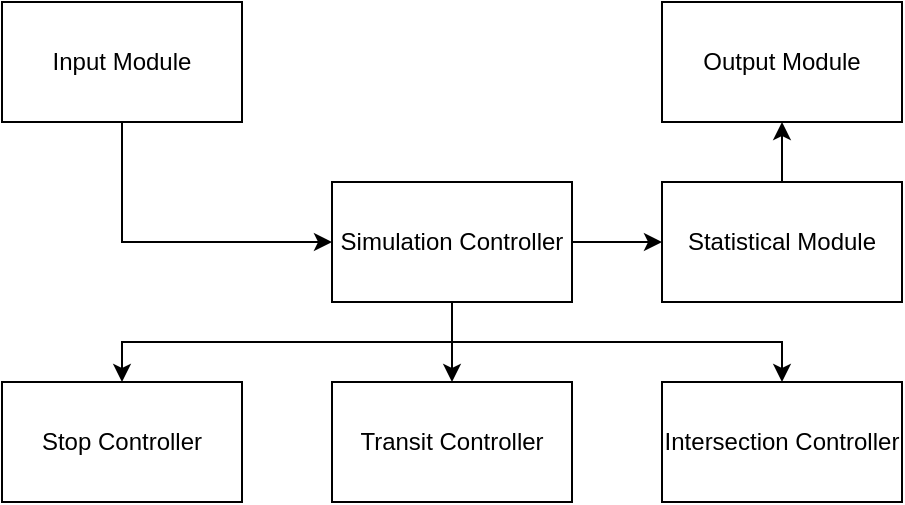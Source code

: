 <mxfile version="21.3.7" type="github" pages="6">
  <diagram id="Nuijkc5xVWV2Awu1ugBu" name="Architecture">
    <mxGraphModel dx="1393" dy="766" grid="1" gridSize="10" guides="1" tooltips="1" connect="1" arrows="1" fold="1" page="1" pageScale="1" pageWidth="850" pageHeight="1100" math="0" shadow="0">
      <root>
        <mxCell id="0" />
        <mxCell id="1" parent="0" />
        <mxCell id="3LU14u6O0pRQWlCDdZOi-9" style="edgeStyle=orthogonalEdgeStyle;rounded=0;orthogonalLoop=1;jettySize=auto;html=1;exitX=1;exitY=0.5;exitDx=0;exitDy=0;entryX=0;entryY=0.5;entryDx=0;entryDy=0;" parent="1" source="3LU14u6O0pRQWlCDdZOi-1" target="3LU14u6O0pRQWlCDdZOi-6" edge="1">
          <mxGeometry relative="1" as="geometry" />
        </mxCell>
        <mxCell id="3LU14u6O0pRQWlCDdZOi-10" style="edgeStyle=orthogonalEdgeStyle;rounded=0;orthogonalLoop=1;jettySize=auto;html=1;exitX=0.5;exitY=1;exitDx=0;exitDy=0;entryX=0.5;entryY=0;entryDx=0;entryDy=0;" parent="1" source="3LU14u6O0pRQWlCDdZOi-1" target="3LU14u6O0pRQWlCDdZOi-3" edge="1">
          <mxGeometry relative="1" as="geometry" />
        </mxCell>
        <mxCell id="3LU14u6O0pRQWlCDdZOi-11" style="edgeStyle=orthogonalEdgeStyle;rounded=0;orthogonalLoop=1;jettySize=auto;html=1;exitX=0.5;exitY=1;exitDx=0;exitDy=0;entryX=0.5;entryY=0;entryDx=0;entryDy=0;" parent="1" source="3LU14u6O0pRQWlCDdZOi-1" target="3LU14u6O0pRQWlCDdZOi-2" edge="1">
          <mxGeometry relative="1" as="geometry" />
        </mxCell>
        <mxCell id="3LU14u6O0pRQWlCDdZOi-12" style="edgeStyle=orthogonalEdgeStyle;rounded=0;orthogonalLoop=1;jettySize=auto;html=1;exitX=0.5;exitY=1;exitDx=0;exitDy=0;entryX=0.5;entryY=0;entryDx=0;entryDy=0;" parent="1" source="3LU14u6O0pRQWlCDdZOi-1" target="3LU14u6O0pRQWlCDdZOi-4" edge="1">
          <mxGeometry relative="1" as="geometry" />
        </mxCell>
        <mxCell id="3LU14u6O0pRQWlCDdZOi-1" value="Simulation Controller" style="rounded=0;whiteSpace=wrap;html=1;" parent="1" vertex="1">
          <mxGeometry x="365" y="110" width="120" height="60" as="geometry" />
        </mxCell>
        <mxCell id="3LU14u6O0pRQWlCDdZOi-2" value="Transit Controller" style="rounded=0;whiteSpace=wrap;html=1;" parent="1" vertex="1">
          <mxGeometry x="365" y="210" width="120" height="60" as="geometry" />
        </mxCell>
        <mxCell id="3LU14u6O0pRQWlCDdZOi-3" value="Stop Controller" style="rounded=0;whiteSpace=wrap;html=1;" parent="1" vertex="1">
          <mxGeometry x="200" y="210" width="120" height="60" as="geometry" />
        </mxCell>
        <mxCell id="3LU14u6O0pRQWlCDdZOi-4" value="Intersection Controller" style="rounded=0;whiteSpace=wrap;html=1;" parent="1" vertex="1">
          <mxGeometry x="530" y="210" width="120" height="60" as="geometry" />
        </mxCell>
        <mxCell id="3LU14u6O0pRQWlCDdZOi-8" style="edgeStyle=orthogonalEdgeStyle;rounded=0;orthogonalLoop=1;jettySize=auto;html=1;exitX=0.5;exitY=1;exitDx=0;exitDy=0;entryX=0;entryY=0.5;entryDx=0;entryDy=0;" parent="1" source="3LU14u6O0pRQWlCDdZOi-5" target="3LU14u6O0pRQWlCDdZOi-1" edge="1">
          <mxGeometry relative="1" as="geometry" />
        </mxCell>
        <mxCell id="3LU14u6O0pRQWlCDdZOi-5" value="Input Module" style="rounded=0;whiteSpace=wrap;html=1;" parent="1" vertex="1">
          <mxGeometry x="200" y="20" width="120" height="60" as="geometry" />
        </mxCell>
        <mxCell id="3LU14u6O0pRQWlCDdZOi-13" style="edgeStyle=orthogonalEdgeStyle;rounded=0;orthogonalLoop=1;jettySize=auto;html=1;exitX=0.5;exitY=0;exitDx=0;exitDy=0;entryX=0.5;entryY=1;entryDx=0;entryDy=0;" parent="1" source="3LU14u6O0pRQWlCDdZOi-6" target="3LU14u6O0pRQWlCDdZOi-7" edge="1">
          <mxGeometry relative="1" as="geometry" />
        </mxCell>
        <mxCell id="3LU14u6O0pRQWlCDdZOi-6" value="Statistical Module" style="rounded=0;whiteSpace=wrap;html=1;" parent="1" vertex="1">
          <mxGeometry x="530" y="110" width="120" height="60" as="geometry" />
        </mxCell>
        <mxCell id="3LU14u6O0pRQWlCDdZOi-7" value="Output Module" style="rounded=0;whiteSpace=wrap;html=1;" parent="1" vertex="1">
          <mxGeometry x="530" y="20" width="120" height="60" as="geometry" />
        </mxCell>
      </root>
    </mxGraphModel>
  </diagram>
  <diagram id="C5RBs43oDa-KdzZeNtuy" name="Class Diagram">
    <mxGraphModel dx="1393" dy="766" grid="1" gridSize="10" guides="1" tooltips="1" connect="1" arrows="1" fold="1" page="1" pageScale="1" pageWidth="827" pageHeight="1169" math="0" shadow="0">
      <root>
        <mxCell id="WIyWlLk6GJQsqaUBKTNV-0" />
        <mxCell id="WIyWlLk6GJQsqaUBKTNV-1" parent="WIyWlLk6GJQsqaUBKTNV-0" />
        <mxCell id="dwd0F4F75qhodI4OeOmQ-28" value="Passanger" style="swimlane;fontStyle=0;childLayout=stackLayout;horizontal=1;startSize=26;fillColor=none;horizontalStack=0;resizeParent=1;resizeParentMax=0;resizeLast=0;collapsible=1;marginBottom=0;whiteSpace=wrap;html=1;" parent="WIyWlLk6GJQsqaUBKTNV-1" vertex="1">
          <mxGeometry x="420" y="40" width="140" height="182" as="geometry" />
        </mxCell>
        <mxCell id="dwd0F4F75qhodI4OeOmQ-29" value="- id: Integer" style="text;strokeColor=none;fillColor=none;align=left;verticalAlign=top;spacingLeft=4;spacingRight=4;overflow=hidden;rotatable=0;points=[[0,0.5],[1,0.5]];portConstraint=eastwest;whiteSpace=wrap;html=1;" parent="dwd0F4F75qhodI4OeOmQ-28" vertex="1">
          <mxGeometry y="26" width="140" height="26" as="geometry" />
        </mxCell>
        <mxCell id="dwd0F4F75qhodI4OeOmQ-30" value="- route: Route" style="text;strokeColor=none;fillColor=none;align=left;verticalAlign=top;spacingLeft=4;spacingRight=4;overflow=hidden;rotatable=0;points=[[0,0.5],[1,0.5]];portConstraint=eastwest;whiteSpace=wrap;html=1;" parent="dwd0F4F75qhodI4OeOmQ-28" vertex="1">
          <mxGeometry y="52" width="140" height="26" as="geometry" />
        </mxCell>
        <mxCell id="dwd0F4F75qhodI4OeOmQ-31" value="- t_in: Integer" style="text;strokeColor=none;fillColor=none;align=left;verticalAlign=top;spacingLeft=4;spacingRight=4;overflow=hidden;rotatable=0;points=[[0,0.5],[1,0.5]];portConstraint=eastwest;whiteSpace=wrap;html=1;" parent="dwd0F4F75qhodI4OeOmQ-28" vertex="1">
          <mxGeometry y="78" width="140" height="26" as="geometry" />
        </mxCell>
        <mxCell id="dwd0F4F75qhodI4OeOmQ-32" value="- origin: Stop" style="text;strokeColor=none;fillColor=none;align=left;verticalAlign=top;spacingLeft=4;spacingRight=4;overflow=hidden;rotatable=0;points=[[0,0.5],[1,0.5]];portConstraint=eastwest;whiteSpace=wrap;html=1;" parent="dwd0F4F75qhodI4OeOmQ-28" vertex="1">
          <mxGeometry y="104" width="140" height="26" as="geometry" />
        </mxCell>
        <mxCell id="dwd0F4F75qhodI4OeOmQ-33" value="- destiny: Stop" style="text;strokeColor=none;fillColor=none;align=left;verticalAlign=top;spacingLeft=4;spacingRight=4;overflow=hidden;rotatable=0;points=[[0,0.5],[1,0.5]];portConstraint=eastwest;whiteSpace=wrap;html=1;" parent="dwd0F4F75qhodI4OeOmQ-28" vertex="1">
          <mxGeometry y="130" width="140" height="26" as="geometry" />
        </mxCell>
        <mxCell id="dwd0F4F75qhodI4OeOmQ-34" value="- position: Coords" style="text;strokeColor=none;fillColor=none;align=left;verticalAlign=top;spacingLeft=4;spacingRight=4;overflow=hidden;rotatable=0;points=[[0,0.5],[1,0.5]];portConstraint=eastwest;whiteSpace=wrap;html=1;" parent="dwd0F4F75qhodI4OeOmQ-28" vertex="1">
          <mxGeometry y="156" width="140" height="26" as="geometry" />
        </mxCell>
        <mxCell id="dwd0F4F75qhodI4OeOmQ-36" value="Route" style="swimlane;fontStyle=0;childLayout=stackLayout;horizontal=1;startSize=26;fillColor=none;horizontalStack=0;resizeParent=1;resizeParentMax=0;resizeLast=0;collapsible=1;marginBottom=0;whiteSpace=wrap;html=1;" parent="WIyWlLk6GJQsqaUBKTNV-1" vertex="1">
          <mxGeometry x="220" y="40" width="160" height="78" as="geometry" />
        </mxCell>
        <mxCell id="dwd0F4F75qhodI4OeOmQ-37" value="- id: String" style="text;strokeColor=none;fillColor=none;align=left;verticalAlign=top;spacingLeft=4;spacingRight=4;overflow=hidden;rotatable=0;points=[[0,0.5],[1,0.5]];portConstraint=eastwest;whiteSpace=wrap;html=1;" parent="dwd0F4F75qhodI4OeOmQ-36" vertex="1">
          <mxGeometry y="26" width="160" height="26" as="geometry" />
        </mxCell>
        <mxCell id="dwd0F4F75qhodI4OeOmQ-38" value="- route_stops: List&amp;lt;Stop&amp;gt;" style="text;strokeColor=none;fillColor=none;align=left;verticalAlign=top;spacingLeft=4;spacingRight=4;overflow=hidden;rotatable=0;points=[[0,0.5],[1,0.5]];portConstraint=eastwest;whiteSpace=wrap;html=1;" parent="dwd0F4F75qhodI4OeOmQ-36" vertex="1">
          <mxGeometry y="52" width="160" height="26" as="geometry" />
        </mxCell>
        <mxCell id="dwd0F4F75qhodI4OeOmQ-40" value="Stop" style="swimlane;fontStyle=0;childLayout=stackLayout;horizontal=1;startSize=26;fillColor=none;horizontalStack=0;resizeParent=1;resizeParentMax=0;resizeLast=0;collapsible=1;marginBottom=0;whiteSpace=wrap;html=1;" parent="WIyWlLk6GJQsqaUBKTNV-1" vertex="1">
          <mxGeometry x="600" y="40" width="180" height="130" as="geometry" />
        </mxCell>
        <mxCell id="dwd0F4F75qhodI4OeOmQ-41" value="- id: String" style="text;strokeColor=none;fillColor=none;align=left;verticalAlign=top;spacingLeft=4;spacingRight=4;overflow=hidden;rotatable=0;points=[[0,0.5],[1,0.5]];portConstraint=eastwest;whiteSpace=wrap;html=1;" parent="dwd0F4F75qhodI4OeOmQ-40" vertex="1">
          <mxGeometry y="26" width="180" height="26" as="geometry" />
        </mxCell>
        <mxCell id="dwd0F4F75qhodI4OeOmQ-42" value="- stops: Integer" style="text;strokeColor=none;fillColor=none;align=left;verticalAlign=top;spacingLeft=4;spacingRight=4;overflow=hidden;rotatable=0;points=[[0,0.5],[1,0.5]];portConstraint=eastwest;whiteSpace=wrap;html=1;" parent="dwd0F4F75qhodI4OeOmQ-40" vertex="1">
          <mxGeometry y="52" width="180" height="26" as="geometry" />
        </mxCell>
        <mxCell id="dwd0F4F75qhodI4OeOmQ-43" value="- passenger_count: Integer" style="text;strokeColor=none;fillColor=none;align=left;verticalAlign=top;spacingLeft=4;spacingRight=4;overflow=hidden;rotatable=0;points=[[0,0.5],[1,0.5]];portConstraint=eastwest;whiteSpace=wrap;html=1;" parent="dwd0F4F75qhodI4OeOmQ-40" vertex="1">
          <mxGeometry y="78" width="180" height="26" as="geometry" />
        </mxCell>
        <mxCell id="dwd0F4F75qhodI4OeOmQ-47" value="- passenger_limit: Integer" style="text;strokeColor=none;fillColor=none;align=left;verticalAlign=top;spacingLeft=4;spacingRight=4;overflow=hidden;rotatable=0;points=[[0,0.5],[1,0.5]];portConstraint=eastwest;whiteSpace=wrap;html=1;" parent="dwd0F4F75qhodI4OeOmQ-40" vertex="1">
          <mxGeometry y="104" width="180" height="26" as="geometry" />
        </mxCell>
        <mxCell id="RWj2YH0PV7CuDDnvpd_u-9" value="Bus" style="swimlane;fontStyle=1;align=center;verticalAlign=top;childLayout=stackLayout;horizontal=1;startSize=26;horizontalStack=0;resizeParent=1;resizeParentMax=0;resizeLast=0;collapsible=1;marginBottom=0;whiteSpace=wrap;html=1;fillColor=#d5e8d4;strokeColor=#82b366;" parent="WIyWlLk6GJQsqaUBKTNV-1" vertex="1">
          <mxGeometry x="20" y="160" width="220" height="554" as="geometry" />
        </mxCell>
        <mxCell id="RWj2YH0PV7CuDDnvpd_u-10" value="- Id: Integer" style="text;strokeColor=none;fillColor=none;align=left;verticalAlign=top;spacingLeft=4;spacingRight=4;overflow=hidden;rotatable=0;points=[[0,0.5],[1,0.5]];portConstraint=eastwest;whiteSpace=wrap;html=1;" parent="RWj2YH0PV7CuDDnvpd_u-9" vertex="1">
          <mxGeometry y="26" width="220" height="26" as="geometry" />
        </mxCell>
        <mxCell id="RWj2YH0PV7CuDDnvpd_u-22" value="- route: Route" style="text;strokeColor=none;fillColor=none;align=left;verticalAlign=top;spacingLeft=4;spacingRight=4;overflow=hidden;rotatable=0;points=[[0,0.5],[1,0.5]];portConstraint=eastwest;whiteSpace=wrap;html=1;" parent="RWj2YH0PV7CuDDnvpd_u-9" vertex="1">
          <mxGeometry y="52" width="220" height="26" as="geometry" />
        </mxCell>
        <mxCell id="RWj2YH0PV7CuDDnvpd_u-21" value="- passengers = List&amp;lt;Passenger&amp;gt;" style="text;strokeColor=none;fillColor=none;align=left;verticalAlign=top;spacingLeft=4;spacingRight=4;overflow=hidden;rotatable=0;points=[[0,0.5],[1,0.5]];portConstraint=eastwest;whiteSpace=wrap;html=1;" parent="RWj2YH0PV7CuDDnvpd_u-9" vertex="1">
          <mxGeometry y="78" width="220" height="26" as="geometry" />
        </mxCell>
        <mxCell id="RWj2YH0PV7CuDDnvpd_u-20" value="- door_n = Integer" style="text;strokeColor=none;fillColor=none;align=left;verticalAlign=top;spacingLeft=4;spacingRight=4;overflow=hidden;rotatable=0;points=[[0,0.5],[1,0.5]];portConstraint=eastwest;whiteSpace=wrap;html=1;" parent="RWj2YH0PV7CuDDnvpd_u-9" vertex="1">
          <mxGeometry y="104" width="220" height="26" as="geometry" />
        </mxCell>
        <mxCell id="RWj2YH0PV7CuDDnvpd_u-19" value="- top_speed = Float" style="text;strokeColor=none;fillColor=none;align=left;verticalAlign=top;spacingLeft=4;spacingRight=4;overflow=hidden;rotatable=0;points=[[0,0.5],[1,0.5]];portConstraint=eastwest;whiteSpace=wrap;html=1;" parent="RWj2YH0PV7CuDDnvpd_u-9" vertex="1">
          <mxGeometry y="130" width="220" height="26" as="geometry" />
        </mxCell>
        <mxCell id="RWj2YH0PV7CuDDnvpd_u-18" value="- acc = Float" style="text;strokeColor=none;fillColor=none;align=left;verticalAlign=top;spacingLeft=4;spacingRight=4;overflow=hidden;rotatable=0;points=[[0,0.5],[1,0.5]];portConstraint=eastwest;whiteSpace=wrap;html=1;" parent="RWj2YH0PV7CuDDnvpd_u-9" vertex="1">
          <mxGeometry y="156" width="220" height="26" as="geometry" />
        </mxCell>
        <mxCell id="RWj2YH0PV7CuDDnvpd_u-17" value="- desc = Float" style="text;strokeColor=none;fillColor=none;align=left;verticalAlign=top;spacingLeft=4;spacingRight=4;overflow=hidden;rotatable=0;points=[[0,0.5],[1,0.5]];portConstraint=eastwest;whiteSpace=wrap;html=1;" parent="RWj2YH0PV7CuDDnvpd_u-9" vertex="1">
          <mxGeometry y="182" width="220" height="26" as="geometry" />
        </mxCell>
        <mxCell id="RWj2YH0PV7CuDDnvpd_u-16" value="- capacity: Integer" style="text;strokeColor=none;fillColor=none;align=left;verticalAlign=top;spacingLeft=4;spacingRight=4;overflow=hidden;rotatable=0;points=[[0,0.5],[1,0.5]];portConstraint=eastwest;whiteSpace=wrap;html=1;" parent="RWj2YH0PV7CuDDnvpd_u-9" vertex="1">
          <mxGeometry y="208" width="220" height="26" as="geometry" />
        </mxCell>
        <mxCell id="RWj2YH0PV7CuDDnvpd_u-15" value="- next_stop = Stop:Node" style="text;strokeColor=none;fillColor=none;align=left;verticalAlign=top;spacingLeft=4;spacingRight=4;overflow=hidden;rotatable=0;points=[[0,0.5],[1,0.5]];portConstraint=eastwest;whiteSpace=wrap;html=1;" parent="RWj2YH0PV7CuDDnvpd_u-9" vertex="1">
          <mxGeometry y="234" width="220" height="26" as="geometry" />
        </mxCell>
        <mxCell id="RWj2YH0PV7CuDDnvpd_u-14" value="-&amp;nbsp;alighting_queue = List&amp;lt;Passengers&amp;gt;" style="text;strokeColor=none;fillColor=none;align=left;verticalAlign=top;spacingLeft=4;spacingRight=4;overflow=hidden;rotatable=0;points=[[0,0.5],[1,0.5]];portConstraint=eastwest;whiteSpace=wrap;html=1;" parent="RWj2YH0PV7CuDDnvpd_u-9" vertex="1">
          <mxGeometry y="260" width="220" height="26" as="geometry" />
        </mxCell>
        <mxCell id="RWj2YH0PV7CuDDnvpd_u-13" value="-&amp;nbsp;status = String" style="text;strokeColor=none;fillColor=none;align=left;verticalAlign=top;spacingLeft=4;spacingRight=4;overflow=hidden;rotatable=0;points=[[0,0.5],[1,0.5]];portConstraint=eastwest;whiteSpace=wrap;html=1;" parent="RWj2YH0PV7CuDDnvpd_u-9" vertex="1">
          <mxGeometry y="286" width="220" height="26" as="geometry" />
        </mxCell>
        <mxCell id="RWj2YH0PV7CuDDnvpd_u-27" value="- speed = Float" style="text;strokeColor=none;fillColor=none;align=left;verticalAlign=top;spacingLeft=4;spacingRight=4;overflow=hidden;rotatable=0;points=[[0,0.5],[1,0.5]];portConstraint=eastwest;whiteSpace=wrap;html=1;" parent="RWj2YH0PV7CuDDnvpd_u-9" vertex="1">
          <mxGeometry y="312" width="220" height="26" as="geometry" />
        </mxCell>
        <mxCell id="RWj2YH0PV7CuDDnvpd_u-26" value="- location = Node" style="text;strokeColor=none;fillColor=none;align=left;verticalAlign=top;spacingLeft=4;spacingRight=4;overflow=hidden;rotatable=0;points=[[0,0.5],[1,0.5]];portConstraint=eastwest;whiteSpace=wrap;html=1;" parent="RWj2YH0PV7CuDDnvpd_u-9" vertex="1">
          <mxGeometry y="338" width="220" height="26" as="geometry" />
        </mxCell>
        <mxCell id="RWj2YH0PV7CuDDnvpd_u-25" value="- position = Float" style="text;strokeColor=none;fillColor=none;align=left;verticalAlign=top;spacingLeft=4;spacingRight=4;overflow=hidden;rotatable=0;points=[[0,0.5],[1,0.5]];portConstraint=eastwest;whiteSpace=wrap;html=1;" parent="RWj2YH0PV7CuDDnvpd_u-9" vertex="1">
          <mxGeometry y="364" width="220" height="26" as="geometry" />
        </mxCell>
        <mxCell id="RWj2YH0PV7CuDDnvpd_u-11" value="" style="line;strokeWidth=1;fillColor=none;align=left;verticalAlign=middle;spacingTop=-1;spacingLeft=3;spacingRight=3;rotatable=0;labelPosition=right;points=[];portConstraint=eastwest;strokeColor=inherit;" parent="RWj2YH0PV7CuDDnvpd_u-9" vertex="1">
          <mxGeometry y="390" width="220" height="8" as="geometry" />
        </mxCell>
        <mxCell id="RWj2YH0PV7CuDDnvpd_u-12" value="-&amp;nbsp;update_position(tick:Int)" style="text;strokeColor=none;fillColor=none;align=left;verticalAlign=top;spacingLeft=4;spacingRight=4;overflow=hidden;rotatable=0;points=[[0,0.5],[1,0.5]];portConstraint=eastwest;whiteSpace=wrap;html=1;" parent="RWj2YH0PV7CuDDnvpd_u-9" vertex="1">
          <mxGeometry y="398" width="220" height="26" as="geometry" />
        </mxCell>
        <mxCell id="RWj2YH0PV7CuDDnvpd_u-23" value="-&amp;nbsp;update_speed (tick:Int)" style="text;strokeColor=none;fillColor=none;align=left;verticalAlign=top;spacingLeft=4;spacingRight=4;overflow=hidden;rotatable=0;points=[[0,0.5],[1,0.5]];portConstraint=eastwest;whiteSpace=wrap;html=1;" parent="RWj2YH0PV7CuDDnvpd_u-9" vertex="1">
          <mxGeometry y="424" width="220" height="26" as="geometry" />
        </mxCell>
        <mxCell id="RWj2YH0PV7CuDDnvpd_u-24" value="- assign_next_stop()" style="text;strokeColor=none;fillColor=none;align=left;verticalAlign=top;spacingLeft=4;spacingRight=4;overflow=hidden;rotatable=0;points=[[0,0.5],[1,0.5]];portConstraint=eastwest;whiteSpace=wrap;html=1;" parent="RWj2YH0PV7CuDDnvpd_u-9" vertex="1">
          <mxGeometry y="450" width="220" height="26" as="geometry" />
        </mxCell>
        <mxCell id="RWj2YH0PV7CuDDnvpd_u-28" value="-&amp;nbsp;generate_alighting_queue()" style="text;strokeColor=none;fillColor=none;align=left;verticalAlign=top;spacingLeft=4;spacingRight=4;overflow=hidden;rotatable=0;points=[[0,0.5],[1,0.5]];portConstraint=eastwest;whiteSpace=wrap;html=1;" parent="RWj2YH0PV7CuDDnvpd_u-9" vertex="1">
          <mxGeometry y="476" width="220" height="26" as="geometry" />
        </mxCell>
        <mxCell id="RWj2YH0PV7CuDDnvpd_u-30" value="-&amp;nbsp;board_passenger(passenger)" style="text;strokeColor=none;fillColor=none;align=left;verticalAlign=top;spacingLeft=4;spacingRight=4;overflow=hidden;rotatable=0;points=[[0,0.5],[1,0.5]];portConstraint=eastwest;whiteSpace=wrap;html=1;" parent="RWj2YH0PV7CuDDnvpd_u-9" vertex="1">
          <mxGeometry y="502" width="220" height="26" as="geometry" />
        </mxCell>
        <mxCell id="RWj2YH0PV7CuDDnvpd_u-29" value="-&amp;nbsp;disembark_passenger(passenger)" style="text;strokeColor=none;fillColor=none;align=left;verticalAlign=top;spacingLeft=4;spacingRight=4;overflow=hidden;rotatable=0;points=[[0,0.5],[1,0.5]];portConstraint=eastwest;whiteSpace=wrap;html=1;" parent="RWj2YH0PV7CuDDnvpd_u-9" vertex="1">
          <mxGeometry y="528" width="220" height="26" as="geometry" />
        </mxCell>
        <mxCell id="RWj2YH0PV7CuDDnvpd_u-31" value="Node" style="swimlane;fontStyle=1;align=center;verticalAlign=top;childLayout=stackLayout;horizontal=1;startSize=26;horizontalStack=0;resizeParent=1;resizeParentMax=0;resizeLast=0;collapsible=1;marginBottom=0;whiteSpace=wrap;html=1;fillColor=#d5e8d4;strokeColor=#82b366;" parent="WIyWlLk6GJQsqaUBKTNV-1" vertex="1">
          <mxGeometry x="1040" y="130" width="160" height="138" as="geometry" />
        </mxCell>
        <mxCell id="RWj2YH0PV7CuDDnvpd_u-32" value="-&amp;nbsp;prev_node: Node" style="text;strokeColor=none;fillColor=none;align=left;verticalAlign=top;spacingLeft=4;spacingRight=4;overflow=hidden;rotatable=0;points=[[0,0.5],[1,0.5]];portConstraint=eastwest;whiteSpace=wrap;html=1;" parent="RWj2YH0PV7CuDDnvpd_u-31" vertex="1">
          <mxGeometry y="26" width="160" height="26" as="geometry" />
        </mxCell>
        <mxCell id="RWj2YH0PV7CuDDnvpd_u-35" value="-&amp;nbsp;next_node: Node" style="text;strokeColor=none;fillColor=none;align=left;verticalAlign=top;spacingLeft=4;spacingRight=4;overflow=hidden;rotatable=0;points=[[0,0.5],[1,0.5]];portConstraint=eastwest;whiteSpace=wrap;html=1;" parent="RWj2YH0PV7CuDDnvpd_u-31" vertex="1">
          <mxGeometry y="52" width="160" height="26" as="geometry" />
        </mxCell>
        <mxCell id="RWj2YH0PV7CuDDnvpd_u-33" value="" style="line;strokeWidth=1;fillColor=none;align=left;verticalAlign=middle;spacingTop=-1;spacingLeft=3;spacingRight=3;rotatable=0;labelPosition=right;points=[];portConstraint=eastwest;strokeColor=inherit;" parent="RWj2YH0PV7CuDDnvpd_u-31" vertex="1">
          <mxGeometry y="78" width="160" height="8" as="geometry" />
        </mxCell>
        <mxCell id="RWj2YH0PV7CuDDnvpd_u-34" value="-&amp;nbsp;assign_prev_node(Node)" style="text;strokeColor=none;fillColor=none;align=left;verticalAlign=top;spacingLeft=4;spacingRight=4;overflow=hidden;rotatable=0;points=[[0,0.5],[1,0.5]];portConstraint=eastwest;whiteSpace=wrap;html=1;" parent="RWj2YH0PV7CuDDnvpd_u-31" vertex="1">
          <mxGeometry y="86" width="160" height="26" as="geometry" />
        </mxCell>
        <mxCell id="RWj2YH0PV7CuDDnvpd_u-36" value="-&amp;nbsp;assign_next_node(Node)" style="text;strokeColor=none;fillColor=none;align=left;verticalAlign=top;spacingLeft=4;spacingRight=4;overflow=hidden;rotatable=0;points=[[0,0.5],[1,0.5]];portConstraint=eastwest;whiteSpace=wrap;html=1;" parent="RWj2YH0PV7CuDDnvpd_u-31" vertex="1">
          <mxGeometry y="112" width="160" height="26" as="geometry" />
        </mxCell>
        <mxCell id="nHJ2dLCDOHVwuIaZtyQN-0" style="edgeStyle=orthogonalEdgeStyle;rounded=0;orthogonalLoop=1;jettySize=auto;html=1;endArrow=block;endFill=0;" parent="WIyWlLk6GJQsqaUBKTNV-1" source="RWj2YH0PV7CuDDnvpd_u-37" target="RWj2YH0PV7CuDDnvpd_u-31" edge="1">
          <mxGeometry relative="1" as="geometry" />
        </mxCell>
        <mxCell id="RWj2YH0PV7CuDDnvpd_u-37" value="Street" style="swimlane;fontStyle=1;align=center;verticalAlign=top;childLayout=stackLayout;horizontal=1;startSize=26;horizontalStack=0;resizeParent=1;resizeParentMax=0;resizeLast=0;collapsible=1;marginBottom=0;whiteSpace=wrap;html=1;" parent="WIyWlLk6GJQsqaUBKTNV-1" vertex="1">
          <mxGeometry x="1040" y="340" width="160" height="138" as="geometry" />
        </mxCell>
        <mxCell id="RWj2YH0PV7CuDDnvpd_u-38" value="- tracks = Integer" style="text;strokeColor=none;fillColor=none;align=left;verticalAlign=top;spacingLeft=4;spacingRight=4;overflow=hidden;rotatable=0;points=[[0,0.5],[1,0.5]];portConstraint=eastwest;whiteSpace=wrap;html=1;" parent="RWj2YH0PV7CuDDnvpd_u-37" vertex="1">
          <mxGeometry y="26" width="160" height="26" as="geometry" />
        </mxCell>
        <mxCell id="RWj2YH0PV7CuDDnvpd_u-39" value="-&amp;nbsp;length = Float" style="text;strokeColor=none;fillColor=none;align=left;verticalAlign=top;spacingLeft=4;spacingRight=4;overflow=hidden;rotatable=0;points=[[0,0.5],[1,0.5]];portConstraint=eastwest;whiteSpace=wrap;html=1;" parent="RWj2YH0PV7CuDDnvpd_u-37" vertex="1">
          <mxGeometry y="52" width="160" height="26" as="geometry" />
        </mxCell>
        <mxCell id="RWj2YH0PV7CuDDnvpd_u-40" value="" style="line;strokeWidth=1;fillColor=none;align=left;verticalAlign=middle;spacingTop=-1;spacingLeft=3;spacingRight=3;rotatable=0;labelPosition=right;points=[];portConstraint=eastwest;strokeColor=inherit;" parent="RWj2YH0PV7CuDDnvpd_u-37" vertex="1">
          <mxGeometry y="78" width="160" height="8" as="geometry" />
        </mxCell>
        <mxCell id="RWj2YH0PV7CuDDnvpd_u-41" value="-&amp;nbsp;assign_prev_node(Node)" style="text;strokeColor=none;fillColor=none;align=left;verticalAlign=top;spacingLeft=4;spacingRight=4;overflow=hidden;rotatable=0;points=[[0,0.5],[1,0.5]];portConstraint=eastwest;whiteSpace=wrap;html=1;" parent="RWj2YH0PV7CuDDnvpd_u-37" vertex="1">
          <mxGeometry y="86" width="160" height="26" as="geometry" />
        </mxCell>
        <mxCell id="RWj2YH0PV7CuDDnvpd_u-42" value="-&amp;nbsp;assign_next_node(Node)" style="text;strokeColor=none;fillColor=none;align=left;verticalAlign=top;spacingLeft=4;spacingRight=4;overflow=hidden;rotatable=0;points=[[0,0.5],[1,0.5]];portConstraint=eastwest;whiteSpace=wrap;html=1;" parent="RWj2YH0PV7CuDDnvpd_u-37" vertex="1">
          <mxGeometry y="112" width="160" height="26" as="geometry" />
        </mxCell>
        <mxCell id="nHJ2dLCDOHVwuIaZtyQN-4" style="edgeStyle=orthogonalEdgeStyle;rounded=0;orthogonalLoop=1;jettySize=auto;html=1;endArrow=block;endFill=0;" parent="WIyWlLk6GJQsqaUBKTNV-1" source="RWj2YH0PV7CuDDnvpd_u-43" target="RWj2YH0PV7CuDDnvpd_u-31" edge="1">
          <mxGeometry relative="1" as="geometry">
            <Array as="points">
              <mxPoint x="1520" y="300" />
              <mxPoint x="1120" y="300" />
            </Array>
          </mxGeometry>
        </mxCell>
        <mxCell id="RWj2YH0PV7CuDDnvpd_u-43" value="End" style="swimlane;fontStyle=1;align=center;verticalAlign=top;childLayout=stackLayout;horizontal=1;startSize=26;horizontalStack=0;resizeParent=1;resizeParentMax=0;resizeLast=0;collapsible=1;marginBottom=0;whiteSpace=wrap;html=1;" parent="WIyWlLk6GJQsqaUBKTNV-1" vertex="1">
          <mxGeometry x="1440" y="340" width="160" height="138" as="geometry" />
        </mxCell>
        <mxCell id="RWj2YH0PV7CuDDnvpd_u-44" value="-&amp;nbsp;prev_node: Node" style="text;strokeColor=none;fillColor=none;align=left;verticalAlign=top;spacingLeft=4;spacingRight=4;overflow=hidden;rotatable=0;points=[[0,0.5],[1,0.5]];portConstraint=eastwest;whiteSpace=wrap;html=1;" parent="RWj2YH0PV7CuDDnvpd_u-43" vertex="1">
          <mxGeometry y="26" width="160" height="26" as="geometry" />
        </mxCell>
        <mxCell id="RWj2YH0PV7CuDDnvpd_u-45" value="-&amp;nbsp;next_node: Node" style="text;strokeColor=none;fillColor=none;align=left;verticalAlign=top;spacingLeft=4;spacingRight=4;overflow=hidden;rotatable=0;points=[[0,0.5],[1,0.5]];portConstraint=eastwest;whiteSpace=wrap;html=1;" parent="RWj2YH0PV7CuDDnvpd_u-43" vertex="1">
          <mxGeometry y="52" width="160" height="26" as="geometry" />
        </mxCell>
        <mxCell id="RWj2YH0PV7CuDDnvpd_u-46" value="" style="line;strokeWidth=1;fillColor=none;align=left;verticalAlign=middle;spacingTop=-1;spacingLeft=3;spacingRight=3;rotatable=0;labelPosition=right;points=[];portConstraint=eastwest;strokeColor=inherit;" parent="RWj2YH0PV7CuDDnvpd_u-43" vertex="1">
          <mxGeometry y="78" width="160" height="8" as="geometry" />
        </mxCell>
        <mxCell id="RWj2YH0PV7CuDDnvpd_u-47" value="-&amp;nbsp;assign_prev_node(Node)" style="text;strokeColor=none;fillColor=none;align=left;verticalAlign=top;spacingLeft=4;spacingRight=4;overflow=hidden;rotatable=0;points=[[0,0.5],[1,0.5]];portConstraint=eastwest;whiteSpace=wrap;html=1;" parent="RWj2YH0PV7CuDDnvpd_u-43" vertex="1">
          <mxGeometry y="86" width="160" height="26" as="geometry" />
        </mxCell>
        <mxCell id="RWj2YH0PV7CuDDnvpd_u-48" value="-&amp;nbsp;assign_next_node(Node)" style="text;strokeColor=none;fillColor=none;align=left;verticalAlign=top;spacingLeft=4;spacingRight=4;overflow=hidden;rotatable=0;points=[[0,0.5],[1,0.5]];portConstraint=eastwest;whiteSpace=wrap;html=1;" parent="RWj2YH0PV7CuDDnvpd_u-43" vertex="1">
          <mxGeometry y="112" width="160" height="26" as="geometry" />
        </mxCell>
        <mxCell id="nHJ2dLCDOHVwuIaZtyQN-2" style="edgeStyle=orthogonalEdgeStyle;rounded=0;orthogonalLoop=1;jettySize=auto;html=1;endArrow=block;endFill=0;exitX=0.5;exitY=0;exitDx=0;exitDy=0;" parent="WIyWlLk6GJQsqaUBKTNV-1" source="RWj2YH0PV7CuDDnvpd_u-49" target="RWj2YH0PV7CuDDnvpd_u-31" edge="1">
          <mxGeometry relative="1" as="geometry">
            <Array as="points">
              <mxPoint x="490" y="300" />
              <mxPoint x="1120" y="300" />
            </Array>
          </mxGeometry>
        </mxCell>
        <mxCell id="RWj2YH0PV7CuDDnvpd_u-49" value="Start" style="swimlane;fontStyle=1;align=center;verticalAlign=top;childLayout=stackLayout;horizontal=1;startSize=26;horizontalStack=0;resizeParent=1;resizeParentMax=0;resizeLast=0;collapsible=1;marginBottom=0;whiteSpace=wrap;html=1;" parent="WIyWlLk6GJQsqaUBKTNV-1" vertex="1">
          <mxGeometry x="410" y="340" width="160" height="138" as="geometry" />
        </mxCell>
        <mxCell id="RWj2YH0PV7CuDDnvpd_u-50" value="-&amp;nbsp;prev_node: Node" style="text;strokeColor=none;fillColor=none;align=left;verticalAlign=top;spacingLeft=4;spacingRight=4;overflow=hidden;rotatable=0;points=[[0,0.5],[1,0.5]];portConstraint=eastwest;whiteSpace=wrap;html=1;" parent="RWj2YH0PV7CuDDnvpd_u-49" vertex="1">
          <mxGeometry y="26" width="160" height="26" as="geometry" />
        </mxCell>
        <mxCell id="RWj2YH0PV7CuDDnvpd_u-51" value="-&amp;nbsp;next_node: Node" style="text;strokeColor=none;fillColor=none;align=left;verticalAlign=top;spacingLeft=4;spacingRight=4;overflow=hidden;rotatable=0;points=[[0,0.5],[1,0.5]];portConstraint=eastwest;whiteSpace=wrap;html=1;" parent="RWj2YH0PV7CuDDnvpd_u-49" vertex="1">
          <mxGeometry y="52" width="160" height="26" as="geometry" />
        </mxCell>
        <mxCell id="RWj2YH0PV7CuDDnvpd_u-52" value="" style="line;strokeWidth=1;fillColor=none;align=left;verticalAlign=middle;spacingTop=-1;spacingLeft=3;spacingRight=3;rotatable=0;labelPosition=right;points=[];portConstraint=eastwest;strokeColor=inherit;" parent="RWj2YH0PV7CuDDnvpd_u-49" vertex="1">
          <mxGeometry y="78" width="160" height="8" as="geometry" />
        </mxCell>
        <mxCell id="RWj2YH0PV7CuDDnvpd_u-53" value="-&amp;nbsp;assign_prev_node(Node)" style="text;strokeColor=none;fillColor=none;align=left;verticalAlign=top;spacingLeft=4;spacingRight=4;overflow=hidden;rotatable=0;points=[[0,0.5],[1,0.5]];portConstraint=eastwest;whiteSpace=wrap;html=1;" parent="RWj2YH0PV7CuDDnvpd_u-49" vertex="1">
          <mxGeometry y="86" width="160" height="26" as="geometry" />
        </mxCell>
        <mxCell id="RWj2YH0PV7CuDDnvpd_u-54" value="-&amp;nbsp;assign_next_node(Node)" style="text;strokeColor=none;fillColor=none;align=left;verticalAlign=top;spacingLeft=4;spacingRight=4;overflow=hidden;rotatable=0;points=[[0,0.5],[1,0.5]];portConstraint=eastwest;whiteSpace=wrap;html=1;" parent="RWj2YH0PV7CuDDnvpd_u-49" vertex="1">
          <mxGeometry y="112" width="160" height="26" as="geometry" />
        </mxCell>
        <mxCell id="nHJ2dLCDOHVwuIaZtyQN-1" style="edgeStyle=orthogonalEdgeStyle;rounded=0;orthogonalLoop=1;jettySize=auto;html=1;endArrow=block;endFill=0;" parent="WIyWlLk6GJQsqaUBKTNV-1" source="RWj2YH0PV7CuDDnvpd_u-55" target="RWj2YH0PV7CuDDnvpd_u-31" edge="1">
          <mxGeometry relative="1" as="geometry">
            <Array as="points">
              <mxPoint x="815" y="300" />
              <mxPoint x="1120" y="300" />
            </Array>
          </mxGeometry>
        </mxCell>
        <mxCell id="RWj2YH0PV7CuDDnvpd_u-55" value="Stop" style="swimlane;fontStyle=1;align=center;verticalAlign=top;childLayout=stackLayout;horizontal=1;startSize=26;horizontalStack=0;resizeParent=1;resizeParentMax=0;resizeLast=0;collapsible=1;marginBottom=0;whiteSpace=wrap;html=1;" parent="WIyWlLk6GJQsqaUBKTNV-1" vertex="1">
          <mxGeometry x="660" y="340" width="310" height="320" as="geometry" />
        </mxCell>
        <mxCell id="RWj2YH0PV7CuDDnvpd_u-56" value="- id: String" style="text;strokeColor=none;fillColor=none;align=left;verticalAlign=top;spacingLeft=4;spacingRight=4;overflow=hidden;rotatable=0;points=[[0,0.5],[1,0.5]];portConstraint=eastwest;whiteSpace=wrap;html=1;" parent="RWj2YH0PV7CuDDnvpd_u-55" vertex="1">
          <mxGeometry y="26" width="310" height="26" as="geometry" />
        </mxCell>
        <mxCell id="RWj2YH0PV7CuDDnvpd_u-57" value="-&amp;nbsp;serving_routes:List&amp;lt;Routes&amp;gt;" style="text;strokeColor=none;fillColor=none;align=left;verticalAlign=top;spacingLeft=4;spacingRight=4;overflow=hidden;rotatable=0;points=[[0,0.5],[1,0.5]];portConstraint=eastwest;whiteSpace=wrap;html=1;" parent="RWj2YH0PV7CuDDnvpd_u-55" vertex="1">
          <mxGeometry y="52" width="310" height="26" as="geometry" />
        </mxCell>
        <mxCell id="8gVMpmqY-QZqlyCmKifE-3" value="-&amp;nbsp;n_platform: Integer" style="text;strokeColor=none;fillColor=none;align=left;verticalAlign=top;spacingLeft=4;spacingRight=4;overflow=hidden;rotatable=0;points=[[0,0.5],[1,0.5]];portConstraint=eastwest;whiteSpace=wrap;html=1;" parent="RWj2YH0PV7CuDDnvpd_u-55" vertex="1">
          <mxGeometry y="78" width="310" height="26" as="geometry" />
        </mxCell>
        <mxCell id="8gVMpmqY-QZqlyCmKifE-2" value="-&amp;nbsp;passengers: List&amp;lt;Passenger&amp;gt;" style="text;strokeColor=none;fillColor=none;align=left;verticalAlign=top;spacingLeft=4;spacingRight=4;overflow=hidden;rotatable=0;points=[[0,0.5],[1,0.5]];portConstraint=eastwest;whiteSpace=wrap;html=1;" parent="RWj2YH0PV7CuDDnvpd_u-55" vertex="1">
          <mxGeometry y="104" width="310" height="26" as="geometry" />
        </mxCell>
        <mxCell id="8gVMpmqY-QZqlyCmKifE-1" value="- passengers_boarding_queue:Dic{id:List&amp;lt;Passenger&amp;gt;}" style="text;strokeColor=none;fillColor=none;align=left;verticalAlign=top;spacingLeft=4;spacingRight=4;overflow=hidden;rotatable=0;points=[[0,0.5],[1,0.5]];portConstraint=eastwest;whiteSpace=wrap;html=1;" parent="RWj2YH0PV7CuDDnvpd_u-55" vertex="1">
          <mxGeometry y="130" width="310" height="26" as="geometry" />
        </mxCell>
        <mxCell id="8gVMpmqY-QZqlyCmKifE-0" value="- bus_waiting_queue: List&amp;lt;Bus&amp;gt;" style="text;strokeColor=none;fillColor=none;align=left;verticalAlign=top;spacingLeft=4;spacingRight=4;overflow=hidden;rotatable=0;points=[[0,0.5],[1,0.5]];portConstraint=eastwest;whiteSpace=wrap;html=1;" parent="RWj2YH0PV7CuDDnvpd_u-55" vertex="1">
          <mxGeometry y="156" width="310" height="26" as="geometry" />
        </mxCell>
        <mxCell id="RWj2YH0PV7CuDDnvpd_u-58" value="" style="line;strokeWidth=1;fillColor=none;align=left;verticalAlign=middle;spacingTop=-1;spacingLeft=3;spacingRight=3;rotatable=0;labelPosition=right;points=[];portConstraint=eastwest;strokeColor=inherit;" parent="RWj2YH0PV7CuDDnvpd_u-55" vertex="1">
          <mxGeometry y="182" width="310" height="8" as="geometry" />
        </mxCell>
        <mxCell id="RWj2YH0PV7CuDDnvpd_u-59" value="-&amp;nbsp;arriving_passenger(passenger)" style="text;strokeColor=none;fillColor=none;align=left;verticalAlign=top;spacingLeft=4;spacingRight=4;overflow=hidden;rotatable=0;points=[[0,0.5],[1,0.5]];portConstraint=eastwest;whiteSpace=wrap;html=1;" parent="RWj2YH0PV7CuDDnvpd_u-55" vertex="1">
          <mxGeometry y="190" width="310" height="26" as="geometry" />
        </mxCell>
        <mxCell id="8gVMpmqY-QZqlyCmKifE-7" value="-&amp;nbsp;leaving_passenger(passenger)" style="text;strokeColor=none;fillColor=none;align=left;verticalAlign=top;spacingLeft=4;spacingRight=4;overflow=hidden;rotatable=0;points=[[0,0.5],[1,0.5]];portConstraint=eastwest;whiteSpace=wrap;html=1;" parent="RWj2YH0PV7CuDDnvpd_u-55" vertex="1">
          <mxGeometry y="216" width="310" height="26" as="geometry" />
        </mxCell>
        <mxCell id="8gVMpmqY-QZqlyCmKifE-6" value="-&amp;nbsp;build_passenger_boarding_queue()" style="text;strokeColor=none;fillColor=none;align=left;verticalAlign=top;spacingLeft=4;spacingRight=4;overflow=hidden;rotatable=0;points=[[0,0.5],[1,0.5]];portConstraint=eastwest;whiteSpace=wrap;html=1;" parent="RWj2YH0PV7CuDDnvpd_u-55" vertex="1">
          <mxGeometry y="242" width="310" height="26" as="geometry" />
        </mxCell>
        <mxCell id="8gVMpmqY-QZqlyCmKifE-5" value="-&amp;nbsp;add_passenger_boarding_queue(passenger)" style="text;strokeColor=none;fillColor=none;align=left;verticalAlign=top;spacingLeft=4;spacingRight=4;overflow=hidden;rotatable=0;points=[[0,0.5],[1,0.5]];portConstraint=eastwest;whiteSpace=wrap;html=1;" parent="RWj2YH0PV7CuDDnvpd_u-55" vertex="1">
          <mxGeometry y="268" width="310" height="26" as="geometry" />
        </mxCell>
        <mxCell id="8gVMpmqY-QZqlyCmKifE-4" value="-&amp;nbsp;calculate_bus_waiting_queue()" style="text;strokeColor=none;fillColor=none;align=left;verticalAlign=top;spacingLeft=4;spacingRight=4;overflow=hidden;rotatable=0;points=[[0,0.5],[1,0.5]];portConstraint=eastwest;whiteSpace=wrap;html=1;" parent="RWj2YH0PV7CuDDnvpd_u-55" vertex="1">
          <mxGeometry y="294" width="310" height="26" as="geometry" />
        </mxCell>
        <mxCell id="nHJ2dLCDOHVwuIaZtyQN-3" style="edgeStyle=orthogonalEdgeStyle;rounded=0;orthogonalLoop=1;jettySize=auto;html=1;endArrow=block;endFill=0;" parent="WIyWlLk6GJQsqaUBKTNV-1" source="RWj2YH0PV7CuDDnvpd_u-61" target="RWj2YH0PV7CuDDnvpd_u-31" edge="1">
          <mxGeometry relative="1" as="geometry">
            <Array as="points">
              <mxPoint x="1321" y="300" />
              <mxPoint x="1120" y="300" />
            </Array>
          </mxGeometry>
        </mxCell>
        <mxCell id="RWj2YH0PV7CuDDnvpd_u-61" value="Intersection" style="swimlane;fontStyle=1;align=center;verticalAlign=top;childLayout=stackLayout;horizontal=1;startSize=26;horizontalStack=0;resizeParent=1;resizeParentMax=0;resizeLast=0;collapsible=1;marginBottom=0;whiteSpace=wrap;html=1;fillColor=#d5e8d4;strokeColor=#82b366;" parent="WIyWlLk6GJQsqaUBKTNV-1" vertex="1">
          <mxGeometry x="1241" y="340" width="160" height="450" as="geometry" />
        </mxCell>
        <mxCell id="RWj2YH0PV7CuDDnvpd_u-62" value="-&amp;nbsp;semaphore: String" style="text;strokeColor=none;fillColor=none;align=left;verticalAlign=top;spacingLeft=4;spacingRight=4;overflow=hidden;rotatable=0;points=[[0,0.5],[1,0.5]];portConstraint=eastwest;whiteSpace=wrap;html=1;" parent="RWj2YH0PV7CuDDnvpd_u-61" vertex="1">
          <mxGeometry y="26" width="160" height="26" as="geometry" />
        </mxCell>
        <mxCell id="RWj2YH0PV7CuDDnvpd_u-63" value="-&amp;nbsp;cicle_duration: Integer" style="text;strokeColor=none;fillColor=none;align=left;verticalAlign=top;spacingLeft=4;spacingRight=4;overflow=hidden;rotatable=0;points=[[0,0.5],[1,0.5]];portConstraint=eastwest;whiteSpace=wrap;html=1;" parent="RWj2YH0PV7CuDDnvpd_u-61" vertex="1">
          <mxGeometry y="52" width="160" height="26" as="geometry" />
        </mxCell>
        <mxCell id="RWj2YH0PV7CuDDnvpd_u-67" value="-&amp;nbsp;effective_green: Float" style="text;strokeColor=none;fillColor=none;align=left;verticalAlign=top;spacingLeft=4;spacingRight=4;overflow=hidden;rotatable=0;points=[[0,0.5],[1,0.5]];portConstraint=eastwest;whiteSpace=wrap;html=1;" parent="RWj2YH0PV7CuDDnvpd_u-61" vertex="1">
          <mxGeometry y="78" width="160" height="26" as="geometry" />
        </mxCell>
        <mxCell id="RWj2YH0PV7CuDDnvpd_u-72" value="-&amp;nbsp;g_timer: Float" style="text;strokeColor=none;fillColor=none;align=left;verticalAlign=top;spacingLeft=4;spacingRight=4;overflow=hidden;rotatable=0;points=[[0,0.5],[1,0.5]];portConstraint=eastwest;whiteSpace=wrap;html=1;" parent="RWj2YH0PV7CuDDnvpd_u-61" vertex="1">
          <mxGeometry y="104" width="160" height="26" as="geometry" />
        </mxCell>
        <mxCell id="RWj2YH0PV7CuDDnvpd_u-71" value="-&amp;nbsp;y_timer: Float" style="text;strokeColor=none;fillColor=none;align=left;verticalAlign=top;spacingLeft=4;spacingRight=4;overflow=hidden;rotatable=0;points=[[0,0.5],[1,0.5]];portConstraint=eastwest;whiteSpace=wrap;html=1;" parent="RWj2YH0PV7CuDDnvpd_u-61" vertex="1">
          <mxGeometry y="130" width="160" height="26" as="geometry" />
        </mxCell>
        <mxCell id="RWj2YH0PV7CuDDnvpd_u-70" value="-&amp;nbsp;r_timer: Float" style="text;strokeColor=none;fillColor=none;align=left;verticalAlign=top;spacingLeft=4;spacingRight=4;overflow=hidden;rotatable=0;points=[[0,0.5],[1,0.5]];portConstraint=eastwest;whiteSpace=wrap;html=1;" parent="RWj2YH0PV7CuDDnvpd_u-61" vertex="1">
          <mxGeometry y="156" width="160" height="26" as="geometry" />
        </mxCell>
        <mxCell id="RWj2YH0PV7CuDDnvpd_u-69" value="- current_timer_left: Float" style="text;strokeColor=none;fillColor=none;align=left;verticalAlign=top;spacingLeft=4;spacingRight=4;overflow=hidden;rotatable=0;points=[[0,0.5],[1,0.5]];portConstraint=eastwest;whiteSpace=wrap;html=1;" parent="RWj2YH0PV7CuDDnvpd_u-61" vertex="1">
          <mxGeometry y="182" width="160" height="26" as="geometry" />
        </mxCell>
        <mxCell id="RWj2YH0PV7CuDDnvpd_u-68" value="-&amp;nbsp;break_signal: Bool" style="text;strokeColor=none;fillColor=none;align=left;verticalAlign=top;spacingLeft=4;spacingRight=4;overflow=hidden;rotatable=0;points=[[0,0.5],[1,0.5]];portConstraint=eastwest;whiteSpace=wrap;html=1;" parent="RWj2YH0PV7CuDDnvpd_u-61" vertex="1">
          <mxGeometry y="208" width="160" height="26" as="geometry" />
        </mxCell>
        <mxCell id="RWj2YH0PV7CuDDnvpd_u-73" value="-&amp;nbsp;queue: List&amp;lt;Bus&amp;gt;" style="text;strokeColor=none;fillColor=none;align=left;verticalAlign=top;spacingLeft=4;spacingRight=4;overflow=hidden;rotatable=0;points=[[0,0.5],[1,0.5]];portConstraint=eastwest;whiteSpace=wrap;html=1;" parent="RWj2YH0PV7CuDDnvpd_u-61" vertex="1">
          <mxGeometry y="234" width="160" height="26" as="geometry" />
        </mxCell>
        <mxCell id="RWj2YH0PV7CuDDnvpd_u-64" value="" style="line;strokeWidth=1;fillColor=none;align=left;verticalAlign=middle;spacingTop=-1;spacingLeft=3;spacingRight=3;rotatable=0;labelPosition=right;points=[];portConstraint=eastwest;strokeColor=inherit;" parent="RWj2YH0PV7CuDDnvpd_u-61" vertex="1">
          <mxGeometry y="260" width="160" height="8" as="geometry" />
        </mxCell>
        <mxCell id="RWj2YH0PV7CuDDnvpd_u-65" value="-&amp;nbsp;calculate_g_timer()" style="text;strokeColor=none;fillColor=none;align=left;verticalAlign=top;spacingLeft=4;spacingRight=4;overflow=hidden;rotatable=0;points=[[0,0.5],[1,0.5]];portConstraint=eastwest;whiteSpace=wrap;html=1;" parent="RWj2YH0PV7CuDDnvpd_u-61" vertex="1">
          <mxGeometry y="268" width="160" height="26" as="geometry" />
        </mxCell>
        <mxCell id="RWj2YH0PV7CuDDnvpd_u-79" value="-&amp;nbsp;calculate_r_timer()" style="text;strokeColor=none;fillColor=none;align=left;verticalAlign=top;spacingLeft=4;spacingRight=4;overflow=hidden;rotatable=0;points=[[0,0.5],[1,0.5]];portConstraint=eastwest;whiteSpace=wrap;html=1;" parent="RWj2YH0PV7CuDDnvpd_u-61" vertex="1">
          <mxGeometry y="294" width="160" height="26" as="geometry" />
        </mxCell>
        <mxCell id="RWj2YH0PV7CuDDnvpd_u-78" value="-&amp;nbsp;activate_g_light()" style="text;strokeColor=none;fillColor=none;align=left;verticalAlign=top;spacingLeft=4;spacingRight=4;overflow=hidden;rotatable=0;points=[[0,0.5],[1,0.5]];portConstraint=eastwest;whiteSpace=wrap;html=1;" parent="RWj2YH0PV7CuDDnvpd_u-61" vertex="1">
          <mxGeometry y="320" width="160" height="26" as="geometry" />
        </mxCell>
        <mxCell id="RWj2YH0PV7CuDDnvpd_u-77" value="-&amp;nbsp;activate_y_light()" style="text;strokeColor=none;fillColor=none;align=left;verticalAlign=top;spacingLeft=4;spacingRight=4;overflow=hidden;rotatable=0;points=[[0,0.5],[1,0.5]];portConstraint=eastwest;whiteSpace=wrap;html=1;" parent="RWj2YH0PV7CuDDnvpd_u-61" vertex="1">
          <mxGeometry y="346" width="160" height="26" as="geometry" />
        </mxCell>
        <mxCell id="RWj2YH0PV7CuDDnvpd_u-76" value="-&amp;nbsp;activate_r_light()" style="text;strokeColor=none;fillColor=none;align=left;verticalAlign=top;spacingLeft=4;spacingRight=4;overflow=hidden;rotatable=0;points=[[0,0.5],[1,0.5]];portConstraint=eastwest;whiteSpace=wrap;html=1;" parent="RWj2YH0PV7CuDDnvpd_u-61" vertex="1">
          <mxGeometry y="372" width="160" height="26" as="geometry" />
        </mxCell>
        <mxCell id="RWj2YH0PV7CuDDnvpd_u-75" value="-&amp;nbsp;update_timer(tick)" style="text;strokeColor=none;fillColor=none;align=left;verticalAlign=top;spacingLeft=4;spacingRight=4;overflow=hidden;rotatable=0;points=[[0,0.5],[1,0.5]];portConstraint=eastwest;whiteSpace=wrap;html=1;" parent="RWj2YH0PV7CuDDnvpd_u-61" vertex="1">
          <mxGeometry y="398" width="160" height="26" as="geometry" />
        </mxCell>
        <mxCell id="RWj2YH0PV7CuDDnvpd_u-74" value="-&amp;nbsp;calculate_queue_length()" style="text;strokeColor=none;fillColor=none;align=left;verticalAlign=top;spacingLeft=4;spacingRight=4;overflow=hidden;rotatable=0;points=[[0,0.5],[1,0.5]];portConstraint=eastwest;whiteSpace=wrap;html=1;" parent="RWj2YH0PV7CuDDnvpd_u-61" vertex="1">
          <mxGeometry y="424" width="160" height="26" as="geometry" />
        </mxCell>
      </root>
    </mxGraphModel>
  </diagram>
  <diagram id="HF5MtN0NXpYXlKI4HXrK" name="Flowchart (Bus)">
    <mxGraphModel dx="1393" dy="766" grid="1" gridSize="10" guides="1" tooltips="1" connect="1" arrows="1" fold="1" page="1" pageScale="1" pageWidth="850" pageHeight="1100" math="0" shadow="0">
      <root>
        <mxCell id="0" />
        <mxCell id="1" parent="0" />
        <mxCell id="Q-F83nOChM4FhaYesDk5-1" style="edgeStyle=orthogonalEdgeStyle;rounded=0;orthogonalLoop=1;jettySize=auto;html=1;entryX=0.5;entryY=0;entryDx=0;entryDy=0;" parent="1" source="js3J5FijsrZTFiiBKvxI-1" target="js3J5FijsrZTFiiBKvxI-2" edge="1">
          <mxGeometry relative="1" as="geometry" />
        </mxCell>
        <mxCell id="js3J5FijsrZTFiiBKvxI-1" value="Start" style="ellipse;whiteSpace=wrap;html=1;aspect=fixed;fillColor=#d5e8d4;strokeColor=#82b366;" parent="1" vertex="1">
          <mxGeometry x="95" y="18" width="80" height="80" as="geometry" />
        </mxCell>
        <mxCell id="Q-F83nOChM4FhaYesDk5-2" style="edgeStyle=orthogonalEdgeStyle;rounded=0;orthogonalLoop=1;jettySize=auto;html=1;entryX=0.5;entryY=0;entryDx=0;entryDy=0;" parent="1" source="js3J5FijsrZTFiiBKvxI-2" target="js3J5FijsrZTFiiBKvxI-3" edge="1">
          <mxGeometry relative="1" as="geometry" />
        </mxCell>
        <mxCell id="js3J5FijsrZTFiiBKvxI-2" value="Bus Enter Simulation in t_in" style="rounded=0;whiteSpace=wrap;html=1;" parent="1" vertex="1">
          <mxGeometry x="75" y="120" width="120" height="60" as="geometry" />
        </mxCell>
        <mxCell id="Q-F83nOChM4FhaYesDk5-3" style="edgeStyle=orthogonalEdgeStyle;rounded=0;orthogonalLoop=1;jettySize=auto;html=1;entryX=0.5;entryY=0;entryDx=0;entryDy=0;" parent="1" source="js3J5FijsrZTFiiBKvxI-3" target="js3J5FijsrZTFiiBKvxI-4" edge="1">
          <mxGeometry relative="1" as="geometry" />
        </mxCell>
        <mxCell id="js3J5FijsrZTFiiBKvxI-3" value="Approaches Stop" style="rounded=0;whiteSpace=wrap;html=1;" parent="1" vertex="1">
          <mxGeometry x="75" y="206" width="120" height="60" as="geometry" />
        </mxCell>
        <mxCell id="Q-F83nOChM4FhaYesDk5-4" value="NO" style="edgeStyle=orthogonalEdgeStyle;rounded=0;orthogonalLoop=1;jettySize=auto;html=1;entryX=0.5;entryY=0;entryDx=0;entryDy=0;fillColor=#f8cecc;strokeColor=#b85450;" parent="1" source="js3J5FijsrZTFiiBKvxI-4" target="js3J5FijsrZTFiiBKvxI-6" edge="1">
          <mxGeometry relative="1" as="geometry" />
        </mxCell>
        <mxCell id="Q-F83nOChM4FhaYesDk5-8" value="YES" style="edgeStyle=orthogonalEdgeStyle;rounded=0;orthogonalLoop=1;jettySize=auto;html=1;exitX=1;exitY=0.5;exitDx=0;exitDy=0;entryX=0.5;entryY=0;entryDx=0;entryDy=0;fillColor=#d5e8d4;strokeColor=#82b366;" parent="1" source="js3J5FijsrZTFiiBKvxI-4" target="js3J5FijsrZTFiiBKvxI-7" edge="1">
          <mxGeometry relative="1" as="geometry" />
        </mxCell>
        <mxCell id="js3J5FijsrZTFiiBKvxI-4" value="Empty Bay in stop" style="rhombus;whiteSpace=wrap;html=1;" parent="1" vertex="1">
          <mxGeometry x="88" y="298" width="95" height="80" as="geometry" />
        </mxCell>
        <mxCell id="Q-F83nOChM4FhaYesDk5-7" style="edgeStyle=orthogonalEdgeStyle;rounded=0;orthogonalLoop=1;jettySize=auto;html=1;exitX=0;exitY=0.5;exitDx=0;exitDy=0;entryX=0;entryY=0.5;entryDx=0;entryDy=0;" parent="1" source="js3J5FijsrZTFiiBKvxI-6" target="js3J5FijsrZTFiiBKvxI-4" edge="1">
          <mxGeometry relative="1" as="geometry" />
        </mxCell>
        <mxCell id="js3J5FijsrZTFiiBKvxI-6" value="Wait In Stop Queue" style="rounded=0;whiteSpace=wrap;html=1;" parent="1" vertex="1">
          <mxGeometry x="75" y="408" width="120" height="60" as="geometry" />
        </mxCell>
        <mxCell id="Q-F83nOChM4FhaYesDk5-9" style="edgeStyle=orthogonalEdgeStyle;rounded=0;orthogonalLoop=1;jettySize=auto;html=1;exitX=0.5;exitY=1;exitDx=0;exitDy=0;entryX=0.5;entryY=0;entryDx=0;entryDy=0;" parent="1" source="js3J5FijsrZTFiiBKvxI-7" target="js3J5FijsrZTFiiBKvxI-8" edge="1">
          <mxGeometry relative="1" as="geometry" />
        </mxCell>
        <mxCell id="js3J5FijsrZTFiiBKvxI-7" value="Stop In Bay" style="rounded=0;whiteSpace=wrap;html=1;" parent="1" vertex="1">
          <mxGeometry x="250" y="408" width="120" height="60" as="geometry" />
        </mxCell>
        <mxCell id="Q-F83nOChM4FhaYesDk5-10" style="edgeStyle=orthogonalEdgeStyle;rounded=0;orthogonalLoop=1;jettySize=auto;html=1;exitX=0.5;exitY=1;exitDx=0;exitDy=0;entryX=0.5;entryY=0;entryDx=0;entryDy=0;" parent="1" source="js3J5FijsrZTFiiBKvxI-8" target="js3J5FijsrZTFiiBKvxI-10" edge="1">
          <mxGeometry relative="1" as="geometry" />
        </mxCell>
        <mxCell id="js3J5FijsrZTFiiBKvxI-8" value="Load/Unload Passengers" style="rounded=0;whiteSpace=wrap;html=1;" parent="1" vertex="1">
          <mxGeometry x="250" y="502" width="120" height="60" as="geometry" />
        </mxCell>
        <mxCell id="Q-F83nOChM4FhaYesDk5-11" value="NO" style="edgeStyle=orthogonalEdgeStyle;rounded=0;orthogonalLoop=1;jettySize=auto;html=1;exitX=1;exitY=0.5;exitDx=0;exitDy=0;entryX=1;entryY=0.5;entryDx=0;entryDy=0;fillColor=#f8cecc;strokeColor=#b85450;" parent="1" source="js3J5FijsrZTFiiBKvxI-10" target="js3J5FijsrZTFiiBKvxI-8" edge="1">
          <mxGeometry relative="1" as="geometry">
            <Array as="points">
              <mxPoint x="395" y="632" />
              <mxPoint x="395" y="532" />
            </Array>
          </mxGeometry>
        </mxCell>
        <mxCell id="UvIA07taDk1aov-DJjDH-2" value="YES" style="edgeStyle=orthogonalEdgeStyle;rounded=0;orthogonalLoop=1;jettySize=auto;html=1;exitX=0.5;exitY=1;exitDx=0;exitDy=0;entryX=0.5;entryY=0;entryDx=0;entryDy=0;fillColor=#d5e8d4;strokeColor=#82b366;" parent="1" source="js3J5FijsrZTFiiBKvxI-10" target="UvIA07taDk1aov-DJjDH-1" edge="1">
          <mxGeometry relative="1" as="geometry" />
        </mxCell>
        <mxCell id="js3J5FijsrZTFiiBKvxI-10" value="Transfer complete" style="rhombus;whiteSpace=wrap;html=1;" parent="1" vertex="1">
          <mxGeometry x="270" y="592" width="80" height="80" as="geometry" />
        </mxCell>
        <mxCell id="Q-F83nOChM4FhaYesDk5-32" style="edgeStyle=orthogonalEdgeStyle;rounded=0;orthogonalLoop=1;jettySize=auto;html=1;exitX=0.5;exitY=1;exitDx=0;exitDy=0;entryX=0.5;entryY=0;entryDx=0;entryDy=0;" parent="1" source="js3J5FijsrZTFiiBKvxI-11" target="Q-F83nOChM4FhaYesDk5-28" edge="1">
          <mxGeometry relative="1" as="geometry" />
        </mxCell>
        <mxCell id="js3J5FijsrZTFiiBKvxI-11" value="Leave Stop" style="rounded=0;whiteSpace=wrap;html=1;" parent="1" vertex="1">
          <mxGeometry x="250" y="1039" width="120" height="60" as="geometry" />
        </mxCell>
        <mxCell id="Q-F83nOChM4FhaYesDk5-26" style="edgeStyle=orthogonalEdgeStyle;rounded=0;orthogonalLoop=1;jettySize=auto;html=1;" parent="1" source="js3J5FijsrZTFiiBKvxI-12" target="js3J5FijsrZTFiiBKvxI-13" edge="1">
          <mxGeometry relative="1" as="geometry" />
        </mxCell>
        <mxCell id="js3J5FijsrZTFiiBKvxI-12" value="Drive to Intersection" style="rounded=0;whiteSpace=wrap;html=1;" parent="1" vertex="1">
          <mxGeometry x="405" y="1322" width="120" height="60" as="geometry" />
        </mxCell>
        <mxCell id="Q-F83nOChM4FhaYesDk5-35" value="YES" style="edgeStyle=orthogonalEdgeStyle;rounded=0;orthogonalLoop=1;jettySize=auto;html=1;exitX=0.5;exitY=0;exitDx=0;exitDy=0;entryX=1;entryY=0.5;entryDx=0;entryDy=0;fillColor=#d5e8d4;strokeColor=#82b366;" parent="1" source="js3J5FijsrZTFiiBKvxI-13" target="Q-F83nOChM4FhaYesDk5-13" edge="1">
          <mxGeometry relative="1" as="geometry" />
        </mxCell>
        <mxCell id="Q-F83nOChM4FhaYesDk5-38" value="NO" style="edgeStyle=orthogonalEdgeStyle;rounded=0;orthogonalLoop=1;jettySize=auto;html=1;exitX=1;exitY=0.5;exitDx=0;exitDy=0;entryX=0;entryY=0.5;entryDx=0;entryDy=0;fillColor=#f8cecc;strokeColor=#b85450;" parent="1" source="js3J5FijsrZTFiiBKvxI-13" target="Q-F83nOChM4FhaYesDk5-36" edge="1">
          <mxGeometry relative="1" as="geometry" />
        </mxCell>
        <mxCell id="js3J5FijsrZTFiiBKvxI-13" value="Semaphore Green" style="rhombus;whiteSpace=wrap;html=1;" parent="1" vertex="1">
          <mxGeometry x="575" y="1312" width="80" height="80" as="geometry" />
        </mxCell>
        <mxCell id="Q-F83nOChM4FhaYesDk5-23" style="edgeStyle=orthogonalEdgeStyle;rounded=0;orthogonalLoop=1;jettySize=auto;html=1;exitX=0.5;exitY=1;exitDx=0;exitDy=0;entryX=0.5;entryY=0;entryDx=0;entryDy=0;" parent="1" source="Q-F83nOChM4FhaYesDk5-13" target="Q-F83nOChM4FhaYesDk5-16" edge="1">
          <mxGeometry relative="1" as="geometry" />
        </mxCell>
        <mxCell id="Q-F83nOChM4FhaYesDk5-13" value="Resume Driving" style="rounded=0;whiteSpace=wrap;html=1;" parent="1" vertex="1">
          <mxGeometry x="250" y="1232" width="120" height="60" as="geometry" />
        </mxCell>
        <mxCell id="Q-F83nOChM4FhaYesDk5-24" value="NO" style="edgeStyle=orthogonalEdgeStyle;rounded=0;orthogonalLoop=1;jettySize=auto;html=1;entryX=1;entryY=0.5;entryDx=0;entryDy=0;fillColor=#f8cecc;strokeColor=#b85450;" parent="1" source="Q-F83nOChM4FhaYesDk5-16" target="Q-F83nOChM4FhaYesDk5-17" edge="1">
          <mxGeometry relative="1" as="geometry" />
        </mxCell>
        <mxCell id="Q-F83nOChM4FhaYesDk5-25" value="YES" style="edgeStyle=orthogonalEdgeStyle;rounded=0;orthogonalLoop=1;jettySize=auto;html=1;entryX=0;entryY=0.5;entryDx=0;entryDy=0;fillColor=#d5e8d4;strokeColor=#82b366;" parent="1" source="Q-F83nOChM4FhaYesDk5-16" target="js3J5FijsrZTFiiBKvxI-12" edge="1">
          <mxGeometry relative="1" as="geometry" />
        </mxCell>
        <mxCell id="Q-F83nOChM4FhaYesDk5-16" value="Intersection Ahead" style="rhombus;whiteSpace=wrap;html=1;" parent="1" vertex="1">
          <mxGeometry x="270" y="1312" width="80" height="80" as="geometry" />
        </mxCell>
        <mxCell id="Q-F83nOChM4FhaYesDk5-21" value="NO" style="edgeStyle=orthogonalEdgeStyle;rounded=0;orthogonalLoop=1;jettySize=auto;html=1;entryX=0;entryY=0.5;entryDx=0;entryDy=0;fillColor=#f8cecc;strokeColor=#b85450;" parent="1" source="Q-F83nOChM4FhaYesDk5-17" target="Q-F83nOChM4FhaYesDk5-13" edge="1">
          <mxGeometry relative="1" as="geometry">
            <Array as="points">
              <mxPoint x="135" y="1262" />
            </Array>
          </mxGeometry>
        </mxCell>
        <mxCell id="Q-F83nOChM4FhaYesDk5-27" value="YES" style="edgeStyle=orthogonalEdgeStyle;rounded=0;orthogonalLoop=1;jettySize=auto;html=1;exitX=0;exitY=0.5;exitDx=0;exitDy=0;entryX=0;entryY=0.5;entryDx=0;entryDy=0;fillColor=#d5e8d4;strokeColor=#82b366;" parent="1" source="Q-F83nOChM4FhaYesDk5-17" target="js3J5FijsrZTFiiBKvxI-3" edge="1">
          <mxGeometry relative="1" as="geometry">
            <Array as="points">
              <mxPoint x="25" y="1352" />
              <mxPoint x="25" y="236" />
            </Array>
          </mxGeometry>
        </mxCell>
        <mxCell id="Q-F83nOChM4FhaYesDk5-17" value="Stop Ahead" style="rhombus;whiteSpace=wrap;html=1;" parent="1" vertex="1">
          <mxGeometry x="95" y="1312" width="80" height="80" as="geometry" />
        </mxCell>
        <mxCell id="Q-F83nOChM4FhaYesDk5-29" value="NO" style="edgeStyle=orthogonalEdgeStyle;rounded=0;orthogonalLoop=1;jettySize=auto;html=1;exitX=0.5;exitY=1;exitDx=0;exitDy=0;entryX=0.5;entryY=0;entryDx=0;entryDy=0;fillColor=#f8cecc;strokeColor=#b85450;" parent="1" source="Q-F83nOChM4FhaYesDk5-28" target="Q-F83nOChM4FhaYesDk5-13" edge="1">
          <mxGeometry relative="1" as="geometry" />
        </mxCell>
        <mxCell id="Q-F83nOChM4FhaYesDk5-31" value="YES" style="edgeStyle=orthogonalEdgeStyle;rounded=0;orthogonalLoop=1;jettySize=auto;html=1;exitX=1;exitY=0.5;exitDx=0;exitDy=0;fillColor=#d5e8d4;strokeColor=#82b366;" parent="1" source="Q-F83nOChM4FhaYesDk5-28" target="Q-F83nOChM4FhaYesDk5-30" edge="1">
          <mxGeometry relative="1" as="geometry" />
        </mxCell>
        <mxCell id="Q-F83nOChM4FhaYesDk5-28" value="Last Simulated Stop" style="rhombus;whiteSpace=wrap;html=1;" parent="1" vertex="1">
          <mxGeometry x="270" y="1129" width="80" height="80" as="geometry" />
        </mxCell>
        <mxCell id="Q-F83nOChM4FhaYesDk5-34" style="edgeStyle=orthogonalEdgeStyle;rounded=0;orthogonalLoop=1;jettySize=auto;html=1;exitX=1;exitY=0.5;exitDx=0;exitDy=0;entryX=0;entryY=0.5;entryDx=0;entryDy=0;" parent="1" source="Q-F83nOChM4FhaYesDk5-30" target="Q-F83nOChM4FhaYesDk5-33" edge="1">
          <mxGeometry relative="1" as="geometry" />
        </mxCell>
        <mxCell id="Q-F83nOChM4FhaYesDk5-30" value="Exit Simulation" style="rounded=0;whiteSpace=wrap;html=1;" parent="1" vertex="1">
          <mxGeometry x="405" y="1139" width="120" height="60" as="geometry" />
        </mxCell>
        <mxCell id="Q-F83nOChM4FhaYesDk5-33" value="END" style="ellipse;whiteSpace=wrap;html=1;aspect=fixed;fillColor=#f8cecc;strokeColor=#b85450;" parent="1" vertex="1">
          <mxGeometry x="575" y="1129" width="80" height="80" as="geometry" />
        </mxCell>
        <mxCell id="Q-F83nOChM4FhaYesDk5-41" style="edgeStyle=orthogonalEdgeStyle;rounded=0;orthogonalLoop=1;jettySize=auto;html=1;entryX=0.5;entryY=1;entryDx=0;entryDy=0;" parent="1" source="Q-F83nOChM4FhaYesDk5-36" target="js3J5FijsrZTFiiBKvxI-13" edge="1">
          <mxGeometry relative="1" as="geometry">
            <Array as="points">
              <mxPoint x="755" y="1412" />
              <mxPoint x="615" y="1412" />
            </Array>
          </mxGeometry>
        </mxCell>
        <mxCell id="Q-F83nOChM4FhaYesDk5-36" value="Wait In Intersection Queue" style="rounded=0;whiteSpace=wrap;html=1;" parent="1" vertex="1">
          <mxGeometry x="695" y="1322" width="120" height="60" as="geometry" />
        </mxCell>
        <mxCell id="UvIA07taDk1aov-DJjDH-5" value="NO" style="edgeStyle=orthogonalEdgeStyle;rounded=0;orthogonalLoop=1;jettySize=auto;html=1;entryX=0.5;entryY=0;entryDx=0;entryDy=0;fillColor=#f8cecc;strokeColor=#b85450;" parent="1" source="UvIA07taDk1aov-DJjDH-1" target="UvIA07taDk1aov-DJjDH-4" edge="1">
          <mxGeometry relative="1" as="geometry" />
        </mxCell>
        <mxCell id="HRdld4aTc9q5Y_Gjyrji-9" value="Yes" style="edgeStyle=orthogonalEdgeStyle;rounded=0;orthogonalLoop=1;jettySize=auto;html=1;entryX=1;entryY=0.5;entryDx=0;entryDy=0;fillColor=#d5e8d4;strokeColor=#82b366;" parent="1" source="UvIA07taDk1aov-DJjDH-1" target="js3J5FijsrZTFiiBKvxI-11" edge="1">
          <mxGeometry relative="1" as="geometry">
            <Array as="points">
              <mxPoint x="480" y="750" />
              <mxPoint x="480" y="1069" />
            </Array>
          </mxGeometry>
        </mxCell>
        <mxCell id="UvIA07taDk1aov-DJjDH-1" value="Empty Exit Ahead" style="rhombus;whiteSpace=wrap;html=1;" parent="1" vertex="1">
          <mxGeometry x="270" y="710" width="80" height="80" as="geometry" />
        </mxCell>
        <mxCell id="HRdld4aTc9q5Y_Gjyrji-7" value="YES" style="edgeStyle=orthogonalEdgeStyle;rounded=0;orthogonalLoop=1;jettySize=auto;html=1;entryX=0.5;entryY=0;entryDx=0;entryDy=0;fillColor=#d5e8d4;strokeColor=#82b366;" parent="1" source="UvIA07taDk1aov-DJjDH-4" target="HRdld4aTc9q5Y_Gjyrji-1" edge="1">
          <mxGeometry relative="1" as="geometry" />
        </mxCell>
        <mxCell id="HRdld4aTc9q5Y_Gjyrji-10" value="NO" style="edgeStyle=orthogonalEdgeStyle;rounded=0;orthogonalLoop=1;jettySize=auto;html=1;entryX=0;entryY=0.5;entryDx=0;entryDy=0;fillColor=#f8cecc;strokeColor=#b85450;" parent="1" source="UvIA07taDk1aov-DJjDH-4" target="UvIA07taDk1aov-DJjDH-1" edge="1">
          <mxGeometry relative="1" as="geometry">
            <Array as="points">
              <mxPoint x="230" y="870" />
              <mxPoint x="230" y="750" />
            </Array>
          </mxGeometry>
        </mxCell>
        <mxCell id="UvIA07taDk1aov-DJjDH-4" value="Multi-Track Street&amp;nbsp;" style="rhombus;whiteSpace=wrap;html=1;" parent="1" vertex="1">
          <mxGeometry x="270" y="830" width="80" height="80" as="geometry" />
        </mxCell>
        <mxCell id="HRdld4aTc9q5Y_Gjyrji-8" style="edgeStyle=orthogonalEdgeStyle;rounded=0;orthogonalLoop=1;jettySize=auto;html=1;entryX=0.5;entryY=0;entryDx=0;entryDy=0;" parent="1" source="HRdld4aTc9q5Y_Gjyrji-1" target="js3J5FijsrZTFiiBKvxI-11" edge="1">
          <mxGeometry relative="1" as="geometry" />
        </mxCell>
        <mxCell id="HRdld4aTc9q5Y_Gjyrji-1" value="&quot;Overtake&quot;" style="rounded=0;whiteSpace=wrap;html=1;" parent="1" vertex="1">
          <mxGeometry x="250" y="940" width="120" height="60" as="geometry" />
        </mxCell>
      </root>
    </mxGraphModel>
  </diagram>
  <diagram id="EZyw_GeM41H7Dqwpguk0" name="Nodes">
    <mxGraphModel dx="1393" dy="766" grid="1" gridSize="10" guides="1" tooltips="1" connect="1" arrows="1" fold="1" page="1" pageScale="1" pageWidth="850" pageHeight="1100" math="0" shadow="0">
      <root>
        <mxCell id="0" />
        <mxCell id="1" parent="0" />
        <mxCell id="fhWiLxBi0U_N-hDFiv27-1" value="Start" style="ellipse;whiteSpace=wrap;html=1;aspect=fixed;fillColor=#d5e8d4;strokeColor=#82b366;" parent="1" vertex="1">
          <mxGeometry x="60" y="99" width="40" height="40" as="geometry" />
        </mxCell>
        <mxCell id="fhWiLxBi0U_N-hDFiv27-2" value="End" style="ellipse;whiteSpace=wrap;html=1;aspect=fixed;fillColor=#f8cecc;strokeColor=#b85450;" parent="1" vertex="1">
          <mxGeometry x="130" y="99" width="40" height="40" as="geometry" />
        </mxCell>
        <mxCell id="Lr7Pyga0uyhA2rq1F_3K-37" value="" style="group" parent="1" vertex="1" connectable="0">
          <mxGeometry x="200" y="39" width="340" height="90" as="geometry" />
        </mxCell>
        <mxCell id="Lr7Pyga0uyhA2rq1F_3K-33" value="" style="group" parent="Lr7Pyga0uyhA2rq1F_3K-37" vertex="1" connectable="0">
          <mxGeometry y="10" width="340" height="80" as="geometry" />
        </mxCell>
        <mxCell id="x4Rk1ANgWG0FkRYTRlj3-1" value="" style="endArrow=none;html=1;rounded=0;" parent="Lr7Pyga0uyhA2rq1F_3K-33" edge="1">
          <mxGeometry width="50" height="50" relative="1" as="geometry">
            <mxPoint as="sourcePoint" />
            <mxPoint x="340" as="targetPoint" />
          </mxGeometry>
        </mxCell>
        <mxCell id="x4Rk1ANgWG0FkRYTRlj3-2" value="" style="endArrow=none;html=1;rounded=0;" parent="Lr7Pyga0uyhA2rq1F_3K-33" edge="1">
          <mxGeometry width="50" height="50" relative="1" as="geometry">
            <mxPoint y="80" as="sourcePoint" />
            <mxPoint x="340" y="80" as="targetPoint" />
          </mxGeometry>
        </mxCell>
        <mxCell id="Lr7Pyga0uyhA2rq1F_3K-32" value="" style="rounded=0;whiteSpace=wrap;html=1;strokeColor=none;fillColor=#CCCCCC;container=0;" parent="Lr7Pyga0uyhA2rq1F_3K-33" vertex="1">
          <mxGeometry width="340" height="80" as="geometry" />
        </mxCell>
        <mxCell id="x4Rk1ANgWG0FkRYTRlj3-3" value="" style="endArrow=none;dashed=1;html=1;rounded=0;jumpSize=13;jumpStyle=none;dashPattern=8 8;" parent="Lr7Pyga0uyhA2rq1F_3K-33" edge="1">
          <mxGeometry width="50" height="50" relative="1" as="geometry">
            <mxPoint y="40" as="sourcePoint" />
            <mxPoint x="340" y="40" as="targetPoint" />
          </mxGeometry>
        </mxCell>
        <mxCell id="Lr7Pyga0uyhA2rq1F_3K-34" value="d&lt;sub&gt;&lt;i&gt;i&lt;/i&gt;&lt;/sub&gt;" style="endArrow=none;html=1;rounded=0;" parent="Lr7Pyga0uyhA2rq1F_3K-37" edge="1">
          <mxGeometry width="50" height="50" relative="1" as="geometry">
            <mxPoint y="5" as="sourcePoint" />
            <mxPoint x="340" y="5" as="targetPoint" />
          </mxGeometry>
        </mxCell>
        <mxCell id="Lr7Pyga0uyhA2rq1F_3K-35" value="" style="endArrow=none;html=1;rounded=0;" parent="Lr7Pyga0uyhA2rq1F_3K-37" edge="1">
          <mxGeometry width="50" height="50" relative="1" as="geometry">
            <mxPoint x="339.89" y="10" as="sourcePoint" />
            <mxPoint x="339.89" as="targetPoint" />
            <Array as="points">
              <mxPoint x="340" y="10" />
            </Array>
          </mxGeometry>
        </mxCell>
        <mxCell id="Lr7Pyga0uyhA2rq1F_3K-36" value="" style="endArrow=none;html=1;rounded=0;" parent="Lr7Pyga0uyhA2rq1F_3K-37" edge="1">
          <mxGeometry width="50" height="50" relative="1" as="geometry">
            <mxPoint y="10" as="sourcePoint" />
            <mxPoint as="targetPoint" />
          </mxGeometry>
        </mxCell>
        <mxCell id="Lr7Pyga0uyhA2rq1F_3K-27" value="" style="group" parent="1" vertex="1" connectable="0">
          <mxGeometry x="560" y="8" width="150" height="160" as="geometry" />
        </mxCell>
        <mxCell id="Lr7Pyga0uyhA2rq1F_3K-11" value="" style="endArrow=none;html=1;strokeWidth=2;rounded=0;fillColor=#f5f5f5;strokeColor=#666666;exitX=1;exitY=0;exitDx=0;exitDy=0;" parent="Lr7Pyga0uyhA2rq1F_3K-27" edge="1">
          <mxGeometry width="50" height="50" relative="1" as="geometry">
            <mxPoint x="139" y="120" as="sourcePoint" />
            <mxPoint x="139" y="39" as="targetPoint" />
          </mxGeometry>
        </mxCell>
        <mxCell id="Lr7Pyga0uyhA2rq1F_3K-2" value="" style="rounded=0;whiteSpace=wrap;html=1;fillColor=#fff2cc;strokeColor=#d6b656;strokeWidth=2;container=0;" parent="Lr7Pyga0uyhA2rq1F_3K-27" vertex="1">
          <mxGeometry x="30" y="120" width="120" height="40" as="geometry" />
        </mxCell>
        <mxCell id="Lr7Pyga0uyhA2rq1F_3K-4" value="" style="rounded=0;whiteSpace=wrap;html=1;fillColor=default;strokeColor=#82b366;strokeWidth=2;container=0;" parent="Lr7Pyga0uyhA2rq1F_3K-27" vertex="1">
          <mxGeometry x="129" y="122.5" width="10" height="35" as="geometry" />
        </mxCell>
        <mxCell id="Lr7Pyga0uyhA2rq1F_3K-7" value="" style="rounded=0;whiteSpace=wrap;html=1;fillColor=#dae8fc;strokeColor=#6c8ebf;container=0;" parent="Lr7Pyga0uyhA2rq1F_3K-27" vertex="1">
          <mxGeometry x="95" y="84" width="50" height="30" as="geometry" />
        </mxCell>
        <mxCell id="Lr7Pyga0uyhA2rq1F_3K-8" value="" style="rounded=0;whiteSpace=wrap;html=1;fillColor=default;strokeColor=#82b366;strokeWidth=2;container=0;" parent="Lr7Pyga0uyhA2rq1F_3K-27" vertex="1">
          <mxGeometry x="69" y="122.5" width="10" height="35" as="geometry" />
        </mxCell>
        <mxCell id="Lr7Pyga0uyhA2rq1F_3K-9" value="" style="rounded=0;whiteSpace=wrap;html=1;fillColor=#dae8fc;strokeColor=#6c8ebf;container=0;" parent="Lr7Pyga0uyhA2rq1F_3K-27" vertex="1">
          <mxGeometry x="35" y="84" width="50" height="30" as="geometry" />
        </mxCell>
        <mxCell id="Lr7Pyga0uyhA2rq1F_3K-12" value="" style="ellipse;whiteSpace=wrap;html=1;aspect=fixed;fillColor=#ffe6cc;strokeColor=#d79b00;container=0;" parent="Lr7Pyga0uyhA2rq1F_3K-27" vertex="1">
          <mxGeometry x="129" y="94" width="10" height="10" as="geometry" />
        </mxCell>
        <mxCell id="Lr7Pyga0uyhA2rq1F_3K-13" value="" style="ellipse;whiteSpace=wrap;html=1;aspect=fixed;fillColor=#ffe6cc;strokeColor=#d79b00;container=0;" parent="Lr7Pyga0uyhA2rq1F_3K-27" vertex="1">
          <mxGeometry x="69" y="94" width="10" height="10" as="geometry" />
        </mxCell>
        <mxCell id="Lr7Pyga0uyhA2rq1F_3K-18" value="d&lt;sub&gt;b&lt;/sub&gt;" style="endArrow=none;html=1;rounded=0;" parent="Lr7Pyga0uyhA2rq1F_3K-27" edge="1">
          <mxGeometry width="50" height="50" relative="1" as="geometry">
            <mxPoint y="18" as="sourcePoint" />
            <mxPoint x="139" y="18" as="targetPoint" />
          </mxGeometry>
        </mxCell>
        <mxCell id="Lr7Pyga0uyhA2rq1F_3K-19" value="" style="endArrow=none;html=1;rounded=0;" parent="Lr7Pyga0uyhA2rq1F_3K-27" edge="1">
          <mxGeometry width="50" height="50" relative="1" as="geometry">
            <mxPoint x="138.89" y="23" as="sourcePoint" />
            <mxPoint x="138.89" y="13" as="targetPoint" />
          </mxGeometry>
        </mxCell>
        <mxCell id="Lr7Pyga0uyhA2rq1F_3K-20" value="" style="endArrow=none;html=1;rounded=0;" parent="Lr7Pyga0uyhA2rq1F_3K-27" edge="1">
          <mxGeometry width="50" height="50" relative="1" as="geometry">
            <mxPoint y="23" as="sourcePoint" />
            <mxPoint y="13" as="targetPoint" />
          </mxGeometry>
        </mxCell>
        <mxCell id="Lr7Pyga0uyhA2rq1F_3K-21" value="" style="html=1;verticalLabelPosition=bottom;align=center;labelBackgroundColor=#ffffff;verticalAlign=top;strokeWidth=2;strokeColor=#b85450;shadow=0;dashed=0;shape=mxgraph.ios7.icons.flag;fillColor=#f8cecc;container=0;" parent="Lr7Pyga0uyhA2rq1F_3K-27" vertex="1">
          <mxGeometry width="10" height="10" as="geometry" />
        </mxCell>
        <mxCell id="Lr7Pyga0uyhA2rq1F_3K-22" value="" style="endArrow=none;dashed=1;html=1;dashPattern=1 3;strokeWidth=1;rounded=0;fillColor=#f8cecc;strokeColor=#B80606;" parent="Lr7Pyga0uyhA2rq1F_3K-27" edge="1">
          <mxGeometry width="50" height="50" relative="1" as="geometry">
            <mxPoint y="119" as="sourcePoint" />
            <mxPoint y="19" as="targetPoint" />
          </mxGeometry>
        </mxCell>
        <mxCell id="Lr7Pyga0uyhA2rq1F_3K-26" value="" style="endArrow=none;dashed=1;html=1;dashPattern=1 3;strokeWidth=1;rounded=0;fillColor=#f8cecc;strokeColor=#ff0800;exitX=1;exitY=0.5;exitDx=0;exitDy=0;" parent="Lr7Pyga0uyhA2rq1F_3K-27" source="Lr7Pyga0uyhA2rq1F_3K-12" edge="1">
          <mxGeometry width="50" height="50" relative="1" as="geometry">
            <mxPoint x="184" y="79" as="sourcePoint" />
            <mxPoint x="139" y="19" as="targetPoint" />
          </mxGeometry>
        </mxCell>
        <mxCell id="lLeHS-UcZW8FNfTa1zkQ-36" value="" style="group" parent="1" vertex="1" connectable="0">
          <mxGeometry x="476" y="278" width="269" height="160" as="geometry" />
        </mxCell>
        <mxCell id="lLeHS-UcZW8FNfTa1zkQ-1" value="" style="endArrow=none;html=1;rounded=0;" parent="lLeHS-UcZW8FNfTa1zkQ-36" edge="1">
          <mxGeometry width="50" height="50" relative="1" as="geometry">
            <mxPoint x="169" y="40" as="sourcePoint" />
            <mxPoint x="169" as="targetPoint" />
          </mxGeometry>
        </mxCell>
        <mxCell id="lLeHS-UcZW8FNfTa1zkQ-2" value="" style="endArrow=none;html=1;rounded=0;" parent="lLeHS-UcZW8FNfTa1zkQ-36" edge="1">
          <mxGeometry width="50" height="50" relative="1" as="geometry">
            <mxPoint x="229" y="40" as="sourcePoint" />
            <mxPoint x="269" y="40" as="targetPoint" />
          </mxGeometry>
        </mxCell>
        <mxCell id="lLeHS-UcZW8FNfTa1zkQ-3" value="" style="endArrow=none;html=1;rounded=0;" parent="lLeHS-UcZW8FNfTa1zkQ-36" edge="1">
          <mxGeometry width="50" height="50" relative="1" as="geometry">
            <mxPoint x="229" y="40" as="sourcePoint" />
            <mxPoint x="229" as="targetPoint" />
          </mxGeometry>
        </mxCell>
        <mxCell id="lLeHS-UcZW8FNfTa1zkQ-4" value="" style="endArrow=none;html=1;rounded=0;" parent="lLeHS-UcZW8FNfTa1zkQ-36" edge="1">
          <mxGeometry width="50" height="50" relative="1" as="geometry">
            <mxPoint x="169" y="160" as="sourcePoint" />
            <mxPoint x="169" y="120" as="targetPoint" />
          </mxGeometry>
        </mxCell>
        <mxCell id="lLeHS-UcZW8FNfTa1zkQ-5" value="" style="endArrow=none;html=1;rounded=0;" parent="lLeHS-UcZW8FNfTa1zkQ-36" edge="1">
          <mxGeometry width="50" height="50" relative="1" as="geometry">
            <mxPoint x="269" y="120" as="sourcePoint" />
            <mxPoint x="229" y="120" as="targetPoint" />
          </mxGeometry>
        </mxCell>
        <mxCell id="lLeHS-UcZW8FNfTa1zkQ-6" value="" style="endArrow=none;html=1;rounded=0;" parent="lLeHS-UcZW8FNfTa1zkQ-36" edge="1">
          <mxGeometry width="50" height="50" relative="1" as="geometry">
            <mxPoint x="229" y="120" as="sourcePoint" />
            <mxPoint x="229" y="160" as="targetPoint" />
          </mxGeometry>
        </mxCell>
        <mxCell id="lLeHS-UcZW8FNfTa1zkQ-7" value="" style="endArrow=none;html=1;rounded=0;" parent="lLeHS-UcZW8FNfTa1zkQ-36" edge="1">
          <mxGeometry width="50" height="50" relative="1" as="geometry">
            <mxPoint x="149" y="120" as="sourcePoint" />
            <mxPoint x="149" y="40" as="targetPoint" />
          </mxGeometry>
        </mxCell>
        <mxCell id="lLeHS-UcZW8FNfTa1zkQ-8" value="" style="endArrow=none;html=1;rounded=0;" parent="lLeHS-UcZW8FNfTa1zkQ-36" edge="1">
          <mxGeometry width="50" height="50" relative="1" as="geometry">
            <mxPoint x="159" y="120" as="sourcePoint" />
            <mxPoint x="159" y="40" as="targetPoint" />
          </mxGeometry>
        </mxCell>
        <mxCell id="lLeHS-UcZW8FNfTa1zkQ-19" value="" style="endArrow=none;html=1;rounded=0;" parent="lLeHS-UcZW8FNfTa1zkQ-36" edge="1">
          <mxGeometry width="50" height="50" relative="1" as="geometry">
            <mxPoint x="149" y="40" as="sourcePoint" />
            <mxPoint x="169" y="40" as="targetPoint" />
          </mxGeometry>
        </mxCell>
        <mxCell id="lLeHS-UcZW8FNfTa1zkQ-21" value="" style="endArrow=none;html=1;rounded=0;" parent="lLeHS-UcZW8FNfTa1zkQ-36" edge="1">
          <mxGeometry width="50" height="50" relative="1" as="geometry">
            <mxPoint x="149" y="120" as="sourcePoint" />
            <mxPoint x="169" y="120" as="targetPoint" />
          </mxGeometry>
        </mxCell>
        <mxCell id="lLeHS-UcZW8FNfTa1zkQ-22" value="" style="rounded=0;whiteSpace=wrap;html=1;fillColor=#dae8fc;strokeColor=#6c8ebf;container=0;" parent="lLeHS-UcZW8FNfTa1zkQ-36" vertex="1">
          <mxGeometry x="97" y="85" width="50" height="30" as="geometry" />
        </mxCell>
        <mxCell id="lLeHS-UcZW8FNfTa1zkQ-23" value="" style="ellipse;whiteSpace=wrap;html=1;aspect=fixed;fillColor=#ffe6cc;strokeColor=#d79b00;container=0;" parent="lLeHS-UcZW8FNfTa1zkQ-36" vertex="1">
          <mxGeometry x="131" y="95" width="10" height="10" as="geometry" />
        </mxCell>
        <mxCell id="lLeHS-UcZW8FNfTa1zkQ-26" value="" style="rounded=0;whiteSpace=wrap;html=1;fillColor=#dae8fc;strokeColor=#6c8ebf;container=0;" parent="lLeHS-UcZW8FNfTa1zkQ-36" vertex="1">
          <mxGeometry x="40" y="85" width="50" height="30" as="geometry" />
        </mxCell>
        <mxCell id="lLeHS-UcZW8FNfTa1zkQ-27" value="" style="ellipse;whiteSpace=wrap;html=1;aspect=fixed;fillColor=#ffe6cc;strokeColor=#d79b00;container=0;" parent="lLeHS-UcZW8FNfTa1zkQ-36" vertex="1">
          <mxGeometry x="74" y="95" width="10" height="10" as="geometry" />
        </mxCell>
        <mxCell id="lLeHS-UcZW8FNfTa1zkQ-28" value="d&lt;sub&gt;b&lt;/sub&gt;" style="endArrow=none;html=1;rounded=0;" parent="lLeHS-UcZW8FNfTa1zkQ-36" edge="1">
          <mxGeometry width="50" height="50" relative="1" as="geometry">
            <mxPoint x="1.47" y="19" as="sourcePoint" />
            <mxPoint x="140.47" y="19" as="targetPoint" />
          </mxGeometry>
        </mxCell>
        <mxCell id="lLeHS-UcZW8FNfTa1zkQ-29" value="" style="endArrow=none;html=1;rounded=0;" parent="lLeHS-UcZW8FNfTa1zkQ-36" edge="1">
          <mxGeometry width="50" height="50" relative="1" as="geometry">
            <mxPoint x="140.36" y="24" as="sourcePoint" />
            <mxPoint x="140.36" y="14" as="targetPoint" />
          </mxGeometry>
        </mxCell>
        <mxCell id="lLeHS-UcZW8FNfTa1zkQ-30" value="" style="endArrow=none;html=1;rounded=0;" parent="lLeHS-UcZW8FNfTa1zkQ-36" edge="1">
          <mxGeometry width="50" height="50" relative="1" as="geometry">
            <mxPoint x="1.47" y="24" as="sourcePoint" />
            <mxPoint x="1.47" y="14" as="targetPoint" />
          </mxGeometry>
        </mxCell>
        <mxCell id="lLeHS-UcZW8FNfTa1zkQ-31" value="" style="html=1;verticalLabelPosition=bottom;align=center;labelBackgroundColor=#ffffff;verticalAlign=top;strokeWidth=2;strokeColor=#b85450;shadow=0;dashed=0;shape=mxgraph.ios7.icons.flag;fillColor=#f8cecc;container=0;" parent="lLeHS-UcZW8FNfTa1zkQ-36" vertex="1">
          <mxGeometry x="1.47" y="1" width="10" height="10" as="geometry" />
        </mxCell>
        <mxCell id="lLeHS-UcZW8FNfTa1zkQ-32" value="" style="endArrow=none;dashed=1;html=1;dashPattern=1 3;strokeWidth=1;rounded=0;fillColor=#f8cecc;strokeColor=#ff0800;exitX=1;exitY=0.5;exitDx=0;exitDy=0;" parent="lLeHS-UcZW8FNfTa1zkQ-36" edge="1">
          <mxGeometry width="50" height="50" relative="1" as="geometry">
            <mxPoint x="140.47" y="100" as="sourcePoint" />
            <mxPoint x="140.47" y="20" as="targetPoint" />
          </mxGeometry>
        </mxCell>
        <mxCell id="lLeHS-UcZW8FNfTa1zkQ-33" value="" style="endArrow=none;dashed=1;html=1;dashPattern=1 3;strokeWidth=1;rounded=0;fillColor=#f8cecc;strokeColor=#ff0800;exitX=1;exitY=0.5;exitDx=0;exitDy=0;" parent="lLeHS-UcZW8FNfTa1zkQ-36" edge="1">
          <mxGeometry width="50" height="50" relative="1" as="geometry">
            <mxPoint x="1.47" y="100" as="sourcePoint" />
            <mxPoint x="1.47" y="20" as="targetPoint" />
          </mxGeometry>
        </mxCell>
        <mxCell id="lLeHS-UcZW8FNfTa1zkQ-34" value="" style="endArrow=none;dashed=1;html=1;dashPattern=1 2;strokeWidth=5;rounded=0;entryX=0;entryY=0.5;entryDx=0;entryDy=0;" parent="lLeHS-UcZW8FNfTa1zkQ-36" target="lLeHS-UcZW8FNfTa1zkQ-26" edge="1">
          <mxGeometry width="50" height="50" relative="1" as="geometry">
            <mxPoint y="100" as="sourcePoint" />
            <mxPoint x="70" y="140" as="targetPoint" />
          </mxGeometry>
        </mxCell>
        <mxCell id="lLeHS-UcZW8FNfTa1zkQ-35" value="" style="shape=image;html=1;verticalAlign=top;verticalLabelPosition=bottom;labelBackgroundColor=#ffffff;imageAspect=0;aspect=fixed;image=https://cdn2.iconfinder.com/data/icons/circle-icons-1/64/traffic-128.png" parent="lLeHS-UcZW8FNfTa1zkQ-36" vertex="1">
          <mxGeometry x="180" y="59" width="40" height="40" as="geometry" />
        </mxCell>
      </root>
    </mxGraphModel>
  </diagram>
  <diagram id="AdmtrY_0D9zPu9L6WxAu" name="Components Diagram">
    <mxGraphModel dx="1990" dy="1094" grid="1" gridSize="10" guides="1" tooltips="1" connect="1" arrows="1" fold="1" page="1" pageScale="1" pageWidth="850" pageHeight="1100" math="0" shadow="0">
      <root>
        <mxCell id="0" />
        <mxCell id="1" parent="0" />
        <mxCell id="8zSa8AkhDFFGI9oU3RUi-14" value="" style="rounded=1;whiteSpace=wrap;html=1;strokeWidth=2;arcSize=8;" parent="1" vertex="1">
          <mxGeometry x="1230" y="25" width="200" height="185" as="geometry" />
        </mxCell>
        <mxCell id="mN7nepTJ9cvUC0dFq-xV-5" value="" style="whiteSpace=wrap;html=1;aspect=fixed;" parent="1" vertex="1">
          <mxGeometry x="500" y="500" width="131" height="131" as="geometry" />
        </mxCell>
        <mxCell id="p-JEFDLRTnTwNjQ3M5GP-9" value="" style="rounded=0;whiteSpace=wrap;html=1;" parent="1" vertex="1">
          <mxGeometry x="10" y="20" width="480" height="131" as="geometry" />
        </mxCell>
        <mxCell id="p-JEFDLRTnTwNjQ3M5GP-4" value="" style="rounded=0;whiteSpace=wrap;html=1;fillColor=#fff2cc;strokeColor=#d6b656;" parent="1" vertex="1">
          <mxGeometry x="220" y="155" width="270" height="90" as="geometry" />
        </mxCell>
        <mxCell id="p-JEFDLRTnTwNjQ3M5GP-1" value="" style="rounded=0;whiteSpace=wrap;html=1;fillColor=#dae8fc;strokeColor=#6c8ebf;" parent="1" vertex="1">
          <mxGeometry x="230" y="95" width="120" height="50" as="geometry" />
        </mxCell>
        <mxCell id="p-JEFDLRTnTwNjQ3M5GP-2" value="" style="rounded=0;whiteSpace=wrap;html=1;fillColor=#dae8fc;strokeColor=#6c8ebf;" parent="1" vertex="1">
          <mxGeometry x="360" y="95" width="120" height="50" as="geometry" />
        </mxCell>
        <mxCell id="p-JEFDLRTnTwNjQ3M5GP-5" value="" style="rounded=0;whiteSpace=wrap;html=1;fillColor=default;strokeColor=#82b366;strokeWidth=3;" parent="1" vertex="1">
          <mxGeometry x="450" y="160" width="20" height="80" as="geometry" />
        </mxCell>
        <mxCell id="p-JEFDLRTnTwNjQ3M5GP-6" value="" style="rounded=0;whiteSpace=wrap;html=1;fillColor=default;strokeColor=#82b366;strokeWidth=3;" parent="1" vertex="1">
          <mxGeometry x="320" y="160" width="20" height="80" as="geometry" />
        </mxCell>
        <mxCell id="p-JEFDLRTnTwNjQ3M5GP-8" value="" style="rounded=0;whiteSpace=wrap;html=1;fillColor=#f8cecc;strokeColor=#b85450;" parent="1" vertex="1">
          <mxGeometry x="100" y="95" width="120" height="50" as="geometry" />
        </mxCell>
        <mxCell id="p-JEFDLRTnTwNjQ3M5GP-11" value="" style="endArrow=none;dashed=1;html=1;rounded=0;exitX=0;exitY=0.5;exitDx=0;exitDy=0;entryX=1;entryY=0.5;entryDx=0;entryDy=0;dashPattern=12 12;strokeWidth=2;sourcePerimeterSpacing=2;" parent="1" source="p-JEFDLRTnTwNjQ3M5GP-9" target="p-JEFDLRTnTwNjQ3M5GP-9" edge="1">
          <mxGeometry width="50" height="50" relative="1" as="geometry">
            <mxPoint x="400" y="215" as="sourcePoint" />
            <mxPoint x="450" y="165" as="targetPoint" />
          </mxGeometry>
        </mxCell>
        <mxCell id="_OTMsR6TYkasu3cVTDzk-1" value="" style="rounded=0;whiteSpace=wrap;html=1;" parent="1" vertex="1">
          <mxGeometry x="620" y="20" width="480" height="131" as="geometry" />
        </mxCell>
        <mxCell id="_OTMsR6TYkasu3cVTDzk-2" value="" style="rounded=0;whiteSpace=wrap;html=1;fillColor=#fff2cc;strokeColor=#d6b656;" parent="1" vertex="1">
          <mxGeometry x="940" y="155" width="160" height="90" as="geometry" />
        </mxCell>
        <mxCell id="_OTMsR6TYkasu3cVTDzk-3" value="" style="rounded=0;whiteSpace=wrap;html=1;fillColor=#f8cecc;strokeColor=#b85450;" parent="1" vertex="1">
          <mxGeometry x="840" y="95" width="120" height="50" as="geometry" />
        </mxCell>
        <mxCell id="_OTMsR6TYkasu3cVTDzk-4" value="" style="rounded=0;whiteSpace=wrap;html=1;fillColor=#dae8fc;strokeColor=#6c8ebf;" parent="1" vertex="1">
          <mxGeometry x="970" y="95" width="120" height="50" as="geometry" />
        </mxCell>
        <mxCell id="_OTMsR6TYkasu3cVTDzk-5" value="" style="rounded=0;whiteSpace=wrap;html=1;fillColor=default;strokeColor=#82b366;strokeWidth=3;" parent="1" vertex="1">
          <mxGeometry x="1060" y="160" width="20" height="80" as="geometry" />
        </mxCell>
        <mxCell id="_OTMsR6TYkasu3cVTDzk-7" value="" style="rounded=0;whiteSpace=wrap;html=1;fillColor=#f8cecc;strokeColor=#b85450;" parent="1" vertex="1">
          <mxGeometry x="710" y="95" width="120" height="50" as="geometry" />
        </mxCell>
        <mxCell id="_OTMsR6TYkasu3cVTDzk-8" value="" style="endArrow=none;dashed=1;html=1;rounded=0;exitX=0;exitY=0.5;exitDx=0;exitDy=0;entryX=1;entryY=0.5;entryDx=0;entryDy=0;dashPattern=12 12;strokeWidth=2;sourcePerimeterSpacing=2;" parent="1" source="_OTMsR6TYkasu3cVTDzk-1" target="_OTMsR6TYkasu3cVTDzk-1" edge="1">
          <mxGeometry width="50" height="50" relative="1" as="geometry">
            <mxPoint x="1010" y="215" as="sourcePoint" />
            <mxPoint x="1060" y="165" as="targetPoint" />
          </mxGeometry>
        </mxCell>
        <mxCell id="_OTMsR6TYkasu3cVTDzk-10" value="" style="rounded=0;whiteSpace=wrap;html=1;" parent="1" vertex="1">
          <mxGeometry x="20" y="500" width="480" height="131" as="geometry" />
        </mxCell>
        <mxCell id="_OTMsR6TYkasu3cVTDzk-11" value="" style="endArrow=none;dashed=1;html=1;rounded=0;exitX=0;exitY=0.5;exitDx=0;exitDy=0;entryX=1;entryY=0.5;entryDx=0;entryDy=0;dashPattern=12 12;strokeWidth=2;sourcePerimeterSpacing=2;" parent="1" source="_OTMsR6TYkasu3cVTDzk-10" target="_OTMsR6TYkasu3cVTDzk-10" edge="1">
          <mxGeometry width="50" height="50" relative="1" as="geometry">
            <mxPoint x="410" y="695" as="sourcePoint" />
            <mxPoint x="460" y="645" as="targetPoint" />
          </mxGeometry>
        </mxCell>
        <mxCell id="_OTMsR6TYkasu3cVTDzk-9" value="" style="shape=image;html=1;verticalAlign=top;verticalLabelPosition=bottom;labelBackgroundColor=#ffffff;imageAspect=0;aspect=fixed;image=https://cdn0.iconfinder.com/data/icons/strabo/24/traffic_light.png" parent="1" vertex="1">
          <mxGeometry x="485" y="480" width="30" height="30" as="geometry" />
        </mxCell>
        <mxCell id="_OTMsR6TYkasu3cVTDzk-13" value="" style="rounded=0;whiteSpace=wrap;html=1;fillColor=#f8cecc;strokeColor=#b85450;" parent="1" vertex="1">
          <mxGeometry x="375" y="575" width="120" height="50" as="geometry" />
        </mxCell>
        <mxCell id="_OTMsR6TYkasu3cVTDzk-14" value="" style="rounded=0;whiteSpace=wrap;html=1;fillColor=#f8cecc;strokeColor=#b85450;" parent="1" vertex="1">
          <mxGeometry x="244" y="575" width="120" height="50" as="geometry" />
        </mxCell>
        <mxCell id="_OTMsR6TYkasu3cVTDzk-15" value="" style="rounded=0;whiteSpace=wrap;html=1;fillColor=#f8cecc;strokeColor=#b85450;" parent="1" vertex="1">
          <mxGeometry x="112" y="575" width="120" height="50" as="geometry" />
        </mxCell>
        <mxCell id="_OTMsR6TYkasu3cVTDzk-16" value="" style="rounded=1;whiteSpace=wrap;html=1;" parent="1" vertex="1">
          <mxGeometry x="70" y="790" width="310" height="130" as="geometry" />
        </mxCell>
        <mxCell id="_OTMsR6TYkasu3cVTDzk-17" value="" style="ellipse;whiteSpace=wrap;html=1;aspect=fixed;" parent="1" vertex="1">
          <mxGeometry x="270" y="890" width="50" height="50" as="geometry" />
        </mxCell>
        <mxCell id="_OTMsR6TYkasu3cVTDzk-18" value="" style="ellipse;whiteSpace=wrap;html=1;aspect=fixed;" parent="1" vertex="1">
          <mxGeometry x="90" y="890" width="50" height="50" as="geometry" />
        </mxCell>
        <mxCell id="_OTMsR6TYkasu3cVTDzk-19" value="" style="whiteSpace=wrap;html=1;aspect=fixed;" parent="1" vertex="1">
          <mxGeometry x="85" y="810" width="40" height="40" as="geometry" />
        </mxCell>
        <mxCell id="_OTMsR6TYkasu3cVTDzk-20" value="" style="whiteSpace=wrap;html=1;aspect=fixed;" parent="1" vertex="1">
          <mxGeometry x="135" y="810" width="40" height="40" as="geometry" />
        </mxCell>
        <mxCell id="_OTMsR6TYkasu3cVTDzk-21" value="" style="whiteSpace=wrap;html=1;aspect=fixed;" parent="1" vertex="1">
          <mxGeometry x="185" y="810" width="40" height="40" as="geometry" />
        </mxCell>
        <mxCell id="_OTMsR6TYkasu3cVTDzk-22" value="" style="whiteSpace=wrap;html=1;aspect=fixed;" parent="1" vertex="1">
          <mxGeometry x="235" y="810" width="40" height="40" as="geometry" />
        </mxCell>
        <mxCell id="_OTMsR6TYkasu3cVTDzk-25" value="" style="rounded=1;whiteSpace=wrap;html=1;fillColor=#f8cecc;strokeColor=#b85450;" parent="1" vertex="1">
          <mxGeometry x="330" y="810" width="20" height="100" as="geometry" />
        </mxCell>
        <mxCell id="mN7nepTJ9cvUC0dFq-xV-15" value="" style="rounded=1;whiteSpace=wrap;html=1;" parent="1" vertex="1">
          <mxGeometry x="430" y="790" width="370" height="130" as="geometry" />
        </mxCell>
        <mxCell id="mN7nepTJ9cvUC0dFq-xV-16" value="" style="ellipse;whiteSpace=wrap;html=1;aspect=fixed;" parent="1" vertex="1">
          <mxGeometry x="690" y="890" width="50" height="50" as="geometry" />
        </mxCell>
        <mxCell id="mN7nepTJ9cvUC0dFq-xV-17" value="" style="ellipse;whiteSpace=wrap;html=1;aspect=fixed;" parent="1" vertex="1">
          <mxGeometry x="450" y="890" width="50" height="50" as="geometry" />
        </mxCell>
        <mxCell id="mN7nepTJ9cvUC0dFq-xV-18" value="" style="whiteSpace=wrap;html=1;aspect=fixed;" parent="1" vertex="1">
          <mxGeometry x="450" y="810" width="40" height="40" as="geometry" />
        </mxCell>
        <mxCell id="mN7nepTJ9cvUC0dFq-xV-19" value="" style="whiteSpace=wrap;html=1;aspect=fixed;" parent="1" vertex="1">
          <mxGeometry x="500" y="810" width="40" height="40" as="geometry" />
        </mxCell>
        <mxCell id="mN7nepTJ9cvUC0dFq-xV-20" value="" style="whiteSpace=wrap;html=1;aspect=fixed;" parent="1" vertex="1">
          <mxGeometry x="550" y="810" width="40" height="40" as="geometry" />
        </mxCell>
        <mxCell id="mN7nepTJ9cvUC0dFq-xV-22" value="" style="rounded=1;whiteSpace=wrap;html=1;fillColor=#d5e8d4;strokeColor=#82b366;" parent="1" vertex="1">
          <mxGeometry x="750" y="810" width="30" height="100" as="geometry" />
        </mxCell>
        <mxCell id="mN7nepTJ9cvUC0dFq-xV-23" value="" style="whiteSpace=wrap;html=1;aspect=fixed;" parent="1" vertex="1">
          <mxGeometry x="648" y="811" width="40" height="40" as="geometry" />
        </mxCell>
        <mxCell id="mN7nepTJ9cvUC0dFq-xV-24" value="" style="whiteSpace=wrap;html=1;aspect=fixed;" parent="1" vertex="1">
          <mxGeometry x="698" y="811" width="40" height="40" as="geometry" />
        </mxCell>
        <mxCell id="mN7nepTJ9cvUC0dFq-xV-25" value="" style="rounded=1;whiteSpace=wrap;html=1;fillColor=#f8cecc;strokeColor=#b85450;" parent="1" vertex="1">
          <mxGeometry x="604" y="810" width="30" height="100" as="geometry" />
        </mxCell>
        <mxCell id="mN7nepTJ9cvUC0dFq-xV-26" value="" style="rounded=1;whiteSpace=wrap;html=1;" parent="1" vertex="1">
          <mxGeometry x="850" y="790" width="400" height="130" as="geometry" />
        </mxCell>
        <mxCell id="mN7nepTJ9cvUC0dFq-xV-27" value="" style="ellipse;whiteSpace=wrap;html=1;aspect=fixed;" parent="1" vertex="1">
          <mxGeometry x="1140" y="890" width="50" height="50" as="geometry" />
        </mxCell>
        <mxCell id="mN7nepTJ9cvUC0dFq-xV-28" value="" style="ellipse;whiteSpace=wrap;html=1;aspect=fixed;" parent="1" vertex="1">
          <mxGeometry x="909" y="890" width="50" height="50" as="geometry" />
        </mxCell>
        <mxCell id="mN7nepTJ9cvUC0dFq-xV-30" value="" style="whiteSpace=wrap;html=1;aspect=fixed;" parent="1" vertex="1">
          <mxGeometry x="957" y="810" width="40" height="40" as="geometry" />
        </mxCell>
        <mxCell id="mN7nepTJ9cvUC0dFq-xV-31" value="" style="whiteSpace=wrap;html=1;aspect=fixed;" parent="1" vertex="1">
          <mxGeometry x="1005" y="810" width="40" height="40" as="geometry" />
        </mxCell>
        <mxCell id="mN7nepTJ9cvUC0dFq-xV-32" value="" style="rounded=1;whiteSpace=wrap;html=1;fillColor=#d5e8d4;strokeColor=#82b366;" parent="1" vertex="1">
          <mxGeometry x="1200" y="810" width="30" height="100" as="geometry" />
        </mxCell>
        <mxCell id="mN7nepTJ9cvUC0dFq-xV-33" value="" style="whiteSpace=wrap;html=1;aspect=fixed;" parent="1" vertex="1">
          <mxGeometry x="1098" y="811" width="40" height="40" as="geometry" />
        </mxCell>
        <mxCell id="mN7nepTJ9cvUC0dFq-xV-34" value="" style="whiteSpace=wrap;html=1;aspect=fixed;" parent="1" vertex="1">
          <mxGeometry x="1148" y="811" width="40" height="40" as="geometry" />
        </mxCell>
        <mxCell id="mN7nepTJ9cvUC0dFq-xV-35" value="" style="rounded=1;whiteSpace=wrap;html=1;fillColor=#f8cecc;strokeColor=#b85450;" parent="1" vertex="1">
          <mxGeometry x="1054" y="810" width="30" height="100" as="geometry" />
        </mxCell>
        <mxCell id="mN7nepTJ9cvUC0dFq-xV-36" value="" style="rounded=1;whiteSpace=wrap;html=1;fillColor=#f8cecc;strokeColor=#b85450;" parent="1" vertex="1">
          <mxGeometry x="870" y="810" width="30" height="100" as="geometry" />
        </mxCell>
        <mxCell id="mN7nepTJ9cvUC0dFq-xV-37" value="" style="whiteSpace=wrap;html=1;aspect=fixed;" parent="1" vertex="1">
          <mxGeometry x="909" y="810" width="40" height="40" as="geometry" />
        </mxCell>
        <mxCell id="mN7nepTJ9cvUC0dFq-xV-38" value="" style="whiteSpace=wrap;html=1;aspect=fixed;" parent="1" vertex="1">
          <mxGeometry x="284" y="810" width="40" height="40" as="geometry" />
        </mxCell>
        <mxCell id="8zSa8AkhDFFGI9oU3RUi-3" value="" style="whiteSpace=wrap;html=1;aspect=fixed;fillColor=#fff2cc;strokeColor=#d6b656;" parent="1" vertex="1">
          <mxGeometry x="1240" y="60.5" width="29" height="29" as="geometry" />
        </mxCell>
        <mxCell id="8zSa8AkhDFFGI9oU3RUi-4" value="" style="whiteSpace=wrap;html=1;aspect=fixed;fillColor=#ffffff;strokeColor=#82b366;strokeWidth=3;" parent="1" vertex="1">
          <mxGeometry x="1240" y="96.5" width="29" height="29" as="geometry" />
        </mxCell>
        <mxCell id="8zSa8AkhDFFGI9oU3RUi-5" value="" style="whiteSpace=wrap;html=1;aspect=fixed;fillColor=#dae8fc;strokeColor=#6c8ebf;" parent="1" vertex="1">
          <mxGeometry x="1240" y="133" width="29" height="29" as="geometry" />
        </mxCell>
        <mxCell id="8zSa8AkhDFFGI9oU3RUi-6" value="" style="whiteSpace=wrap;html=1;aspect=fixed;fillColor=#f8cecc;strokeColor=#b85450;" parent="1" vertex="1">
          <mxGeometry x="1240" y="169" width="29" height="29" as="geometry" />
        </mxCell>
        <mxCell id="8zSa8AkhDFFGI9oU3RUi-9" value="Bus Stop" style="text;html=1;align=center;verticalAlign=middle;resizable=0;points=[];autosize=1;strokeColor=none;fillColor=none;" parent="1" vertex="1">
          <mxGeometry x="1275" y="60" width="70" height="30" as="geometry" />
        </mxCell>
        <mxCell id="8zSa8AkhDFFGI9oU3RUi-10" value="Passenger Virtual Queue" style="text;html=1;align=center;verticalAlign=middle;resizable=0;points=[];autosize=1;strokeColor=none;fillColor=none;" parent="1" vertex="1">
          <mxGeometry x="1275" y="95" width="160" height="30" as="geometry" />
        </mxCell>
        <mxCell id="8zSa8AkhDFFGI9oU3RUi-11" value="&lt;b&gt;&lt;u&gt;Legend&lt;/u&gt;&lt;/b&gt;" style="text;html=1;align=center;verticalAlign=middle;resizable=0;points=[];autosize=1;strokeColor=none;fillColor=none;" parent="1" vertex="1">
          <mxGeometry x="1290" y="20" width="70" height="30" as="geometry" />
        </mxCell>
        <mxCell id="8zSa8AkhDFFGI9oU3RUi-12" value="Operational Bus" style="text;html=1;align=center;verticalAlign=middle;resizable=0;points=[];autosize=1;strokeColor=none;fillColor=none;" parent="1" vertex="1">
          <mxGeometry x="1275" y="132.5" width="110" height="30" as="geometry" />
        </mxCell>
        <mxCell id="8zSa8AkhDFFGI9oU3RUi-13" value="Bus in Queue" style="text;html=1;align=center;verticalAlign=middle;resizable=0;points=[];autosize=1;strokeColor=none;fillColor=none;" parent="1" vertex="1">
          <mxGeometry x="1275" y="168.5" width="100" height="30" as="geometry" />
        </mxCell>
        <mxCell id="C93DVyEpPyU-d4xvKC3O-1" value="" style="rounded=1;whiteSpace=wrap;html=1;fillColor=#d5e8d4;strokeColor=#82b366;" parent="1" vertex="1">
          <mxGeometry x="350" y="810" width="20" height="100" as="geometry" />
        </mxCell>
      </root>
    </mxGraphModel>
  </diagram>
  <diagram id="7Z_qs1OuLWq8Hy2wJX3g" name="Page-6">
    <mxGraphModel dx="1393" dy="766" grid="1" gridSize="10" guides="1" tooltips="1" connect="1" arrows="1" fold="1" page="1" pageScale="1" pageWidth="850" pageHeight="1100" math="0" shadow="0">
      <root>
        <mxCell id="0" />
        <mxCell id="1" parent="0" />
        <mxCell id="4UaV8vPkF3afkNTPwKoB-12" value="&lt;p style=&quot;line-height: 100%;&quot;&gt;&lt;font style=&quot;font-size: 14px;&quot;&gt;&lt;b&gt;1&lt;/b&gt;&lt;/font&gt;&lt;/p&gt;" style="edgeStyle=orthogonalEdgeStyle;rounded=0;orthogonalLoop=1;jettySize=auto;html=1;exitX=0.75;exitY=0;exitDx=0;exitDy=0;entryX=0.25;entryY=0;entryDx=0;entryDy=0;strokeWidth=2;" parent="1" source="4UaV8vPkF3afkNTPwKoB-1" target="4UaV8vPkF3afkNTPwKoB-2" edge="1">
          <mxGeometry relative="1" as="geometry" />
        </mxCell>
        <mxCell id="4UaV8vPkF3afkNTPwKoB-1" value="STATIONARY" style="rounded=0;whiteSpace=wrap;html=1;" parent="1" vertex="1">
          <mxGeometry x="125" y="240" width="120" height="60" as="geometry" />
        </mxCell>
        <mxCell id="4UaV8vPkF3afkNTPwKoB-6" value="&lt;font style=&quot;font-size: 14px;&quot;&gt;&lt;b&gt;2&lt;/b&gt;&lt;/font&gt;" style="edgeStyle=orthogonalEdgeStyle;rounded=0;orthogonalLoop=1;jettySize=auto;html=1;exitX=0.75;exitY=0;exitDx=0;exitDy=0;entryX=0.25;entryY=0;entryDx=0;entryDy=0;strokeWidth=2;" parent="1" source="4UaV8vPkF3afkNTPwKoB-2" target="4UaV8vPkF3afkNTPwKoB-3" edge="1">
          <mxGeometry relative="1" as="geometry" />
        </mxCell>
        <mxCell id="4UaV8vPkF3afkNTPwKoB-13" value="&lt;font style=&quot;font-size: 14px;&quot;&gt;&lt;b&gt;3&lt;/b&gt;&lt;/font&gt;" style="edgeStyle=orthogonalEdgeStyle;rounded=0;orthogonalLoop=1;jettySize=auto;html=1;exitX=0.5;exitY=0;exitDx=0;exitDy=0;entryX=0.5;entryY=0;entryDx=0;entryDy=0;strokeWidth=2;" parent="1" source="4UaV8vPkF3afkNTPwKoB-2" target="4UaV8vPkF3afkNTPwKoB-4" edge="1">
          <mxGeometry relative="1" as="geometry">
            <Array as="points">
              <mxPoint x="345" y="200" />
              <mxPoint x="665" y="200" />
            </Array>
          </mxGeometry>
        </mxCell>
        <mxCell id="4UaV8vPkF3afkNTPwKoB-2" value="ACCELERATING" style="rounded=0;whiteSpace=wrap;html=1;" parent="1" vertex="1">
          <mxGeometry x="285" y="240" width="120" height="60" as="geometry" />
        </mxCell>
        <mxCell id="4UaV8vPkF3afkNTPwKoB-9" value="&lt;font style=&quot;font-size: 14px;&quot;&gt;&lt;b&gt;5&lt;/b&gt;&lt;/font&gt;" style="edgeStyle=orthogonalEdgeStyle;rounded=0;orthogonalLoop=1;jettySize=auto;html=1;exitX=0.25;exitY=1;exitDx=0;exitDy=0;entryX=0.75;entryY=1;entryDx=0;entryDy=0;strokeWidth=2;" parent="1" source="4UaV8vPkF3afkNTPwKoB-3" target="4UaV8vPkF3afkNTPwKoB-2" edge="1">
          <mxGeometry relative="1" as="geometry" />
        </mxCell>
        <mxCell id="4UaV8vPkF3afkNTPwKoB-14" value="&lt;font style=&quot;font-size: 14px;&quot;&gt;&lt;b&gt;6&lt;/b&gt;&lt;/font&gt;" style="edgeStyle=orthogonalEdgeStyle;rounded=0;orthogonalLoop=1;jettySize=auto;html=1;exitX=0.5;exitY=1;exitDx=0;exitDy=0;entryX=0.408;entryY=1.017;entryDx=0;entryDy=0;entryPerimeter=0;strokeWidth=2;" parent="1" source="4UaV8vPkF3afkNTPwKoB-3" target="4UaV8vPkF3afkNTPwKoB-1" edge="1">
          <mxGeometry relative="1" as="geometry">
            <Array as="points">
              <mxPoint x="505" y="340" />
              <mxPoint x="174" y="340" />
            </Array>
          </mxGeometry>
        </mxCell>
        <mxCell id="4UaV8vPkF3afkNTPwKoB-3" value="DESCELERATING" style="rounded=0;whiteSpace=wrap;html=1;" parent="1" vertex="1">
          <mxGeometry x="445" y="240" width="120" height="60" as="geometry" />
        </mxCell>
        <mxCell id="4UaV8vPkF3afkNTPwKoB-8" value="&lt;font style=&quot;font-size: 14px;&quot;&gt;&lt;b&gt;4&lt;/b&gt;&lt;/font&gt;" style="edgeStyle=orthogonalEdgeStyle;rounded=0;orthogonalLoop=1;jettySize=auto;html=1;exitX=0.25;exitY=1;exitDx=0;exitDy=0;entryX=0.75;entryY=1;entryDx=0;entryDy=0;strokeWidth=2;" parent="1" source="4UaV8vPkF3afkNTPwKoB-4" target="4UaV8vPkF3afkNTPwKoB-3" edge="1">
          <mxGeometry relative="1" as="geometry" />
        </mxCell>
        <mxCell id="4UaV8vPkF3afkNTPwKoB-4" value="CRUISING" style="rounded=0;whiteSpace=wrap;html=1;" parent="1" vertex="1">
          <mxGeometry x="605" y="240" width="120" height="60" as="geometry" />
        </mxCell>
        <mxCell id="nZtN20jbOCeIuU8Zvhwf-9" value="Transitions" style="shape=table;startSize=30;container=1;collapsible=0;childLayout=tableLayout;fixedRows=1;rowLines=0;fontStyle=0;strokeColor=default;fontSize=16;" vertex="1" parent="1">
          <mxGeometry x="125" y="390" width="600" height="210" as="geometry" />
        </mxCell>
        <mxCell id="nZtN20jbOCeIuU8Zvhwf-10" value="" style="shape=tableRow;horizontal=0;startSize=0;swimlaneHead=0;swimlaneBody=0;top=0;left=0;bottom=0;right=0;collapsible=0;dropTarget=0;fillColor=none;points=[[0,0.5],[1,0.5]];portConstraint=eastwest;strokeColor=inherit;fontSize=16;" vertex="1" parent="nZtN20jbOCeIuU8Zvhwf-9">
          <mxGeometry y="30" width="600" height="30" as="geometry" />
        </mxCell>
        <mxCell id="nZtN20jbOCeIuU8Zvhwf-11" value="1" style="shape=partialRectangle;html=1;whiteSpace=wrap;connectable=0;fillColor=none;top=0;left=0;bottom=0;right=0;overflow=hidden;pointerEvents=1;strokeColor=inherit;fontSize=16;" vertex="1" parent="nZtN20jbOCeIuU8Zvhwf-10">
          <mxGeometry width="63" height="30" as="geometry">
            <mxRectangle width="63" height="30" as="alternateBounds" />
          </mxGeometry>
        </mxCell>
        <mxCell id="nZtN20jbOCeIuU8Zvhwf-12" value="Departing a Stop or Intersection" style="shape=partialRectangle;html=1;whiteSpace=wrap;connectable=0;fillColor=none;top=0;left=0;bottom=0;right=0;align=left;spacingLeft=6;overflow=hidden;strokeColor=inherit;fontSize=16;" vertex="1" parent="nZtN20jbOCeIuU8Zvhwf-10">
          <mxGeometry x="63" width="537" height="30" as="geometry">
            <mxRectangle width="537" height="30" as="alternateBounds" />
          </mxGeometry>
        </mxCell>
        <mxCell id="nZtN20jbOCeIuU8Zvhwf-13" value="" style="shape=tableRow;horizontal=0;startSize=0;swimlaneHead=0;swimlaneBody=0;top=0;left=0;bottom=0;right=0;collapsible=0;dropTarget=0;fillColor=none;points=[[0,0.5],[1,0.5]];portConstraint=eastwest;strokeColor=inherit;fontSize=16;" vertex="1" parent="nZtN20jbOCeIuU8Zvhwf-9">
          <mxGeometry y="60" width="600" height="30" as="geometry" />
        </mxCell>
        <mxCell id="nZtN20jbOCeIuU8Zvhwf-14" value="2" style="shape=partialRectangle;html=1;whiteSpace=wrap;connectable=0;fillColor=none;top=0;left=0;bottom=0;right=0;overflow=hidden;strokeColor=inherit;fontSize=16;" vertex="1" parent="nZtN20jbOCeIuU8Zvhwf-13">
          <mxGeometry width="63" height="30" as="geometry">
            <mxRectangle width="63" height="30" as="alternateBounds" />
          </mxGeometry>
        </mxCell>
        <mxCell id="nZtN20jbOCeIuU8Zvhwf-15" value="Approached A Breaking Point and Break Flag: True&amp;nbsp;" style="shape=partialRectangle;html=1;whiteSpace=wrap;connectable=0;fillColor=none;top=0;left=0;bottom=0;right=0;align=left;spacingLeft=6;overflow=hidden;strokeColor=inherit;fontSize=16;" vertex="1" parent="nZtN20jbOCeIuU8Zvhwf-13">
          <mxGeometry x="63" width="537" height="30" as="geometry">
            <mxRectangle width="537" height="30" as="alternateBounds" />
          </mxGeometry>
        </mxCell>
        <mxCell id="nZtN20jbOCeIuU8Zvhwf-16" value="" style="shape=tableRow;horizontal=0;startSize=0;swimlaneHead=0;swimlaneBody=0;top=0;left=0;bottom=0;right=0;collapsible=0;dropTarget=0;fillColor=none;points=[[0,0.5],[1,0.5]];portConstraint=eastwest;strokeColor=inherit;fontSize=16;" vertex="1" parent="nZtN20jbOCeIuU8Zvhwf-9">
          <mxGeometry y="90" width="600" height="30" as="geometry" />
        </mxCell>
        <mxCell id="nZtN20jbOCeIuU8Zvhwf-17" value="3" style="shape=partialRectangle;html=1;whiteSpace=wrap;connectable=0;fillColor=none;top=0;left=0;bottom=0;right=0;overflow=hidden;strokeColor=inherit;fontSize=16;" vertex="1" parent="nZtN20jbOCeIuU8Zvhwf-16">
          <mxGeometry width="63" height="30" as="geometry">
            <mxRectangle width="63" height="30" as="alternateBounds" />
          </mxGeometry>
        </mxCell>
        <mxCell id="nZtN20jbOCeIuU8Zvhwf-18" value="Reached Top Speed" style="shape=partialRectangle;html=1;whiteSpace=wrap;connectable=0;fillColor=none;top=0;left=0;bottom=0;right=0;align=left;spacingLeft=6;overflow=hidden;strokeColor=inherit;fontSize=16;" vertex="1" parent="nZtN20jbOCeIuU8Zvhwf-16">
          <mxGeometry x="63" width="537" height="30" as="geometry">
            <mxRectangle width="537" height="30" as="alternateBounds" />
          </mxGeometry>
        </mxCell>
        <mxCell id="nZtN20jbOCeIuU8Zvhwf-19" style="shape=tableRow;horizontal=0;startSize=0;swimlaneHead=0;swimlaneBody=0;top=0;left=0;bottom=0;right=0;collapsible=0;dropTarget=0;fillColor=none;points=[[0,0.5],[1,0.5]];portConstraint=eastwest;strokeColor=inherit;fontSize=16;" vertex="1" parent="nZtN20jbOCeIuU8Zvhwf-9">
          <mxGeometry y="120" width="600" height="30" as="geometry" />
        </mxCell>
        <mxCell id="nZtN20jbOCeIuU8Zvhwf-20" value="4" style="shape=partialRectangle;html=1;whiteSpace=wrap;connectable=0;fillColor=none;top=0;left=0;bottom=0;right=0;overflow=hidden;strokeColor=inherit;fontSize=16;" vertex="1" parent="nZtN20jbOCeIuU8Zvhwf-19">
          <mxGeometry width="63" height="30" as="geometry">
            <mxRectangle width="63" height="30" as="alternateBounds" />
          </mxGeometry>
        </mxCell>
        <mxCell id="nZtN20jbOCeIuU8Zvhwf-21" value="Approach A Breaking Point and Break Flag: True" style="shape=partialRectangle;html=1;whiteSpace=wrap;connectable=0;fillColor=none;top=0;left=0;bottom=0;right=0;align=left;spacingLeft=6;overflow=hidden;strokeColor=inherit;fontSize=16;" vertex="1" parent="nZtN20jbOCeIuU8Zvhwf-19">
          <mxGeometry x="63" width="537" height="30" as="geometry">
            <mxRectangle width="537" height="30" as="alternateBounds" />
          </mxGeometry>
        </mxCell>
        <mxCell id="nZtN20jbOCeIuU8Zvhwf-22" style="shape=tableRow;horizontal=0;startSize=0;swimlaneHead=0;swimlaneBody=0;top=0;left=0;bottom=0;right=0;collapsible=0;dropTarget=0;fillColor=none;points=[[0,0.5],[1,0.5]];portConstraint=eastwest;strokeColor=inherit;fontSize=16;" vertex="1" parent="nZtN20jbOCeIuU8Zvhwf-9">
          <mxGeometry y="150" width="600" height="30" as="geometry" />
        </mxCell>
        <mxCell id="nZtN20jbOCeIuU8Zvhwf-23" value="5" style="shape=partialRectangle;html=1;whiteSpace=wrap;connectable=0;fillColor=none;top=0;left=0;bottom=0;right=0;overflow=hidden;strokeColor=inherit;fontSize=16;" vertex="1" parent="nZtN20jbOCeIuU8Zvhwf-22">
          <mxGeometry width="63" height="30" as="geometry">
            <mxRectangle width="63" height="30" as="alternateBounds" />
          </mxGeometry>
        </mxCell>
        <mxCell id="nZtN20jbOCeIuU8Zvhwf-24" value="Break Flag Changed From True to False" style="shape=partialRectangle;html=1;whiteSpace=wrap;connectable=0;fillColor=none;top=0;left=0;bottom=0;right=0;align=left;spacingLeft=6;overflow=hidden;strokeColor=inherit;fontSize=16;" vertex="1" parent="nZtN20jbOCeIuU8Zvhwf-22">
          <mxGeometry x="63" width="537" height="30" as="geometry">
            <mxRectangle width="537" height="30" as="alternateBounds" />
          </mxGeometry>
        </mxCell>
        <mxCell id="nZtN20jbOCeIuU8Zvhwf-25" style="shape=tableRow;horizontal=0;startSize=0;swimlaneHead=0;swimlaneBody=0;top=0;left=0;bottom=0;right=0;collapsible=0;dropTarget=0;fillColor=none;points=[[0,0.5],[1,0.5]];portConstraint=eastwest;strokeColor=inherit;fontSize=16;" vertex="1" parent="nZtN20jbOCeIuU8Zvhwf-9">
          <mxGeometry y="180" width="600" height="30" as="geometry" />
        </mxCell>
        <mxCell id="nZtN20jbOCeIuU8Zvhwf-26" value="6" style="shape=partialRectangle;html=1;whiteSpace=wrap;connectable=0;fillColor=none;top=0;left=0;bottom=0;right=0;overflow=hidden;strokeColor=inherit;fontSize=16;" vertex="1" parent="nZtN20jbOCeIuU8Zvhwf-25">
          <mxGeometry width="63" height="30" as="geometry">
            <mxRectangle width="63" height="30" as="alternateBounds" />
          </mxGeometry>
        </mxCell>
        <mxCell id="nZtN20jbOCeIuU8Zvhwf-27" value="Changed From Street Node to Intersection or Stop and Break Flag: True" style="shape=partialRectangle;html=1;whiteSpace=wrap;connectable=0;fillColor=none;top=0;left=0;bottom=0;right=0;align=left;spacingLeft=6;overflow=hidden;strokeColor=inherit;fontSize=16;" vertex="1" parent="nZtN20jbOCeIuU8Zvhwf-25">
          <mxGeometry x="63" width="537" height="30" as="geometry">
            <mxRectangle width="537" height="30" as="alternateBounds" />
          </mxGeometry>
        </mxCell>
      </root>
    </mxGraphModel>
  </diagram>
</mxfile>
